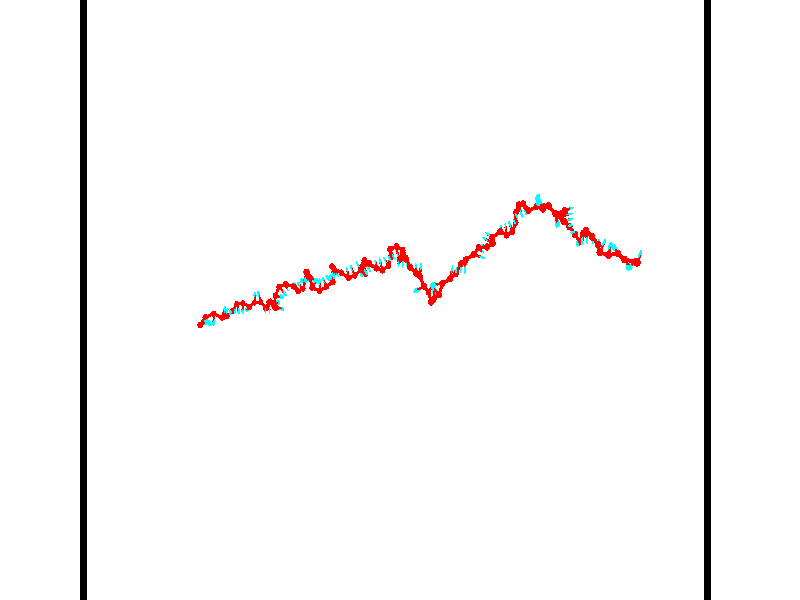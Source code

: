// switches for output
#declare DRAW_BASES = 1; // possible values are 0, 1; only relevant for DNA ribbons
#declare DRAW_BASES_TYPE = 3; // possible values are 1, 2, 3; only relevant for DNA ribbons
#declare DRAW_FOG = 0; // set to 1 to enable fog

#include "colors.inc"

#include "transforms.inc"
background { rgb <1, 1, 1>}

#default {
   normal{
       ripples 0.25
       frequency 0.20
       turbulence 0.2
       lambda 5
   }
	finish {
		phong 0.1
		phong_size 40.
	}
}

// original window dimensions: 1024x640


// camera settings

camera {
	sky <-0, 1, 0>
	up <-0, 1, 0>
	right 1.6 * <0.99995, 0, 0.00999983>
	location <54.4867, 55, 106.329>
	look_at <55, 55, 55.0001>
	direction <0.513302, 0, -51.3289>
	angle 67.0682
}


# declare cpy_camera_pos = <54.4867, 55, 106.329>;
# if (DRAW_FOG = 1)
fog {
	fog_type 2
	up vnormalize(cpy_camera_pos)
	color rgbt<1,1,1,0.3>
	distance 1e-5
	fog_alt 3e-3
	fog_offset 88
}
# end


// LIGHTS

# declare lum = 6;
global_settings {
	ambient_light rgb lum * <0.05, 0.05, 0.05>
	max_trace_level 15
}# declare cpy_direct_light_amount = 0.25;
light_source
{	1000 * <-0.98995, -1, 1.00995>,
	rgb lum * cpy_direct_light_amount
	parallel
}

light_source
{	1000 * <0.98995, 1, -1.00995>,
	rgb lum * cpy_direct_light_amount
	parallel
}

// strand 0

// nucleotide -1

// particle -1
sphere {
	<36.337467, 53.042099, 49.633873> 0.250000
	pigment { color rgbt <1,0,0,0> }
	no_shadow
}
cylinder {
	<36.692867, 53.181244, 49.753574>,  <36.906109, 53.264729, 49.825397>, 0.100000
	pigment { color rgbt <1,0,0,0> }
	no_shadow
}
cylinder {
	<36.692867, 53.181244, 49.753574>,  <36.337467, 53.042099, 49.633873>, 0.100000
	pigment { color rgbt <1,0,0,0> }
	no_shadow
}

// particle -1
sphere {
	<36.692867, 53.181244, 49.753574> 0.100000
	pigment { color rgbt <1,0,0,0> }
	no_shadow
}
sphere {
	0, 1
	scale<0.080000,0.200000,0.300000>
	matrix <0.346883, -0.082255, -0.934295,
		-0.300388, 0.933932, -0.193750,
		0.888504, 0.347859, 0.299256,
		36.959419, 53.285603, 49.843349>
	pigment { color rgbt <0,1,1,0> }
	no_shadow
}
cylinder {
	<36.690918, 53.650833, 49.236412>,  <36.337467, 53.042099, 49.633873>, 0.130000
	pigment { color rgbt <1,0,0,0> }
	no_shadow
}

// nucleotide -1

// particle -1
sphere {
	<36.690918, 53.650833, 49.236412> 0.250000
	pigment { color rgbt <1,0,0,0> }
	no_shadow
}
cylinder {
	<36.955460, 53.391361, 49.387054>,  <37.114185, 53.235680, 49.477440>, 0.100000
	pigment { color rgbt <1,0,0,0> }
	no_shadow
}
cylinder {
	<36.955460, 53.391361, 49.387054>,  <36.690918, 53.650833, 49.236412>, 0.100000
	pigment { color rgbt <1,0,0,0> }
	no_shadow
}

// particle -1
sphere {
	<36.955460, 53.391361, 49.387054> 0.100000
	pigment { color rgbt <1,0,0,0> }
	no_shadow
}
sphere {
	0, 1
	scale<0.080000,0.200000,0.300000>
	matrix <0.377570, -0.145943, -0.914408,
		0.648118, 0.746941, 0.148401,
		0.661350, -0.648676, 0.376611,
		37.153866, 53.196758, 49.500038>
	pigment { color rgbt <0,1,1,0> }
	no_shadow
}
cylinder {
	<37.442204, 53.913239, 49.073280>,  <36.690918, 53.650833, 49.236412>, 0.130000
	pigment { color rgbt <1,0,0,0> }
	no_shadow
}

// nucleotide -1

// particle -1
sphere {
	<37.442204, 53.913239, 49.073280> 0.250000
	pigment { color rgbt <1,0,0,0> }
	no_shadow
}
cylinder {
	<37.456642, 53.521069, 49.150696>,  <37.465305, 53.285767, 49.197144>, 0.100000
	pigment { color rgbt <1,0,0,0> }
	no_shadow
}
cylinder {
	<37.456642, 53.521069, 49.150696>,  <37.442204, 53.913239, 49.073280>, 0.100000
	pigment { color rgbt <1,0,0,0> }
	no_shadow
}

// particle -1
sphere {
	<37.456642, 53.521069, 49.150696> 0.100000
	pigment { color rgbt <1,0,0,0> }
	no_shadow
}
sphere {
	0, 1
	scale<0.080000,0.200000,0.300000>
	matrix <0.603465, -0.132985, -0.786222,
		0.796572, 0.145175, 0.586854,
		0.036097, -0.980428, 0.193540,
		37.467472, 53.226940, 49.208759>
	pigment { color rgbt <0,1,1,0> }
	no_shadow
}
cylinder {
	<38.135464, 53.598442, 48.787746>,  <37.442204, 53.913239, 49.073280>, 0.130000
	pigment { color rgbt <1,0,0,0> }
	no_shadow
}

// nucleotide -1

// particle -1
sphere {
	<38.135464, 53.598442, 48.787746> 0.250000
	pigment { color rgbt <1,0,0,0> }
	no_shadow
}
cylinder {
	<38.257088, 53.974598, 48.726791>,  <38.330063, 54.200291, 48.690216>, 0.100000
	pigment { color rgbt <1,0,0,0> }
	no_shadow
}
cylinder {
	<38.257088, 53.974598, 48.726791>,  <38.135464, 53.598442, 48.787746>, 0.100000
	pigment { color rgbt <1,0,0,0> }
	no_shadow
}

// particle -1
sphere {
	<38.257088, 53.974598, 48.726791> 0.100000
	pigment { color rgbt <1,0,0,0> }
	no_shadow
}
sphere {
	0, 1
	scale<0.080000,0.200000,0.300000>
	matrix <0.550698, -0.304033, -0.777364,
		-0.777354, 0.152444, -0.610313,
		0.304060, 0.940385, -0.152390,
		38.348305, 54.256714, 48.681076>
	pigment { color rgbt <0,1,1,0> }
	no_shadow
}
cylinder {
	<38.040920, 53.627392, 48.069843>,  <38.135464, 53.598442, 48.787746>, 0.130000
	pigment { color rgbt <1,0,0,0> }
	no_shadow
}

// nucleotide -1

// particle -1
sphere {
	<38.040920, 53.627392, 48.069843> 0.250000
	pigment { color rgbt <1,0,0,0> }
	no_shadow
}
cylinder {
	<38.286674, 53.924240, 48.177010>,  <38.434128, 54.102348, 48.241310>, 0.100000
	pigment { color rgbt <1,0,0,0> }
	no_shadow
}
cylinder {
	<38.286674, 53.924240, 48.177010>,  <38.040920, 53.627392, 48.069843>, 0.100000
	pigment { color rgbt <1,0,0,0> }
	no_shadow
}

// particle -1
sphere {
	<38.286674, 53.924240, 48.177010> 0.100000
	pigment { color rgbt <1,0,0,0> }
	no_shadow
}
sphere {
	0, 1
	scale<0.080000,0.200000,0.300000>
	matrix <0.697728, -0.352489, -0.623641,
		-0.368382, 0.570089, -0.734366,
		0.614387, 0.742125, 0.267916,
		38.470989, 54.146877, 48.257385>
	pigment { color rgbt <0,1,1,0> }
	no_shadow
}
cylinder {
	<38.235519, 53.681232, 47.394253>,  <38.040920, 53.627392, 48.069843>, 0.130000
	pigment { color rgbt <1,0,0,0> }
	no_shadow
}

// nucleotide -1

// particle -1
sphere {
	<38.235519, 53.681232, 47.394253> 0.250000
	pigment { color rgbt <1,0,0,0> }
	no_shadow
}
cylinder {
	<38.477833, 53.856499, 47.659893>,  <38.623222, 53.961658, 47.819279>, 0.100000
	pigment { color rgbt <1,0,0,0> }
	no_shadow
}
cylinder {
	<38.477833, 53.856499, 47.659893>,  <38.235519, 53.681232, 47.394253>, 0.100000
	pigment { color rgbt <1,0,0,0> }
	no_shadow
}

// particle -1
sphere {
	<38.477833, 53.856499, 47.659893> 0.100000
	pigment { color rgbt <1,0,0,0> }
	no_shadow
}
sphere {
	0, 1
	scale<0.080000,0.200000,0.300000>
	matrix <0.724810, 0.040323, -0.687768,
		-0.328137, 0.897988, -0.293162,
		0.605787, 0.438169, 0.664102,
		38.659569, 53.987949, 47.859123>
	pigment { color rgbt <0,1,1,0> }
	no_shadow
}
cylinder {
	<38.669147, 54.115932, 46.974617>,  <38.235519, 53.681232, 47.394253>, 0.130000
	pigment { color rgbt <1,0,0,0> }
	no_shadow
}

// nucleotide -1

// particle -1
sphere {
	<38.669147, 54.115932, 46.974617> 0.250000
	pigment { color rgbt <1,0,0,0> }
	no_shadow
}
cylinder {
	<38.883991, 54.098164, 47.311554>,  <39.012897, 54.087502, 47.513718>, 0.100000
	pigment { color rgbt <1,0,0,0> }
	no_shadow
}
cylinder {
	<38.883991, 54.098164, 47.311554>,  <38.669147, 54.115932, 46.974617>, 0.100000
	pigment { color rgbt <1,0,0,0> }
	no_shadow
}

// particle -1
sphere {
	<38.883991, 54.098164, 47.311554> 0.100000
	pigment { color rgbt <1,0,0,0> }
	no_shadow
}
sphere {
	0, 1
	scale<0.080000,0.200000,0.300000>
	matrix <0.830804, -0.144826, -0.537391,
		0.145864, 0.988460, -0.040883,
		0.537111, -0.044421, 0.842341,
		39.045124, 54.084839, 47.564255>
	pigment { color rgbt <0,1,1,0> }
	no_shadow
}
cylinder {
	<39.089268, 54.671940, 47.032425>,  <38.669147, 54.115932, 46.974617>, 0.130000
	pigment { color rgbt <1,0,0,0> }
	no_shadow
}

// nucleotide -1

// particle -1
sphere {
	<39.089268, 54.671940, 47.032425> 0.250000
	pigment { color rgbt <1,0,0,0> }
	no_shadow
}
cylinder {
	<39.240967, 54.341534, 47.199219>,  <39.331985, 54.143291, 47.299294>, 0.100000
	pigment { color rgbt <1,0,0,0> }
	no_shadow
}
cylinder {
	<39.240967, 54.341534, 47.199219>,  <39.089268, 54.671940, 47.032425>, 0.100000
	pigment { color rgbt <1,0,0,0> }
	no_shadow
}

// particle -1
sphere {
	<39.240967, 54.341534, 47.199219> 0.100000
	pigment { color rgbt <1,0,0,0> }
	no_shadow
}
sphere {
	0, 1
	scale<0.080000,0.200000,0.300000>
	matrix <0.626191, -0.102662, -0.772881,
		0.681219, 0.554221, 0.478309,
		0.379243, -0.826014, 0.416983,
		39.354740, 54.093731, 47.324314>
	pigment { color rgbt <0,1,1,0> }
	no_shadow
}
cylinder {
	<39.758766, 54.731266, 47.391842>,  <39.089268, 54.671940, 47.032425>, 0.130000
	pigment { color rgbt <1,0,0,0> }
	no_shadow
}

// nucleotide -1

// particle -1
sphere {
	<39.758766, 54.731266, 47.391842> 0.250000
	pigment { color rgbt <1,0,0,0> }
	no_shadow
}
cylinder {
	<39.699589, 54.377472, 47.214844>,  <39.664082, 54.165195, 47.108643>, 0.100000
	pigment { color rgbt <1,0,0,0> }
	no_shadow
}
cylinder {
	<39.699589, 54.377472, 47.214844>,  <39.758766, 54.731266, 47.391842>, 0.100000
	pigment { color rgbt <1,0,0,0> }
	no_shadow
}

// particle -1
sphere {
	<39.699589, 54.377472, 47.214844> 0.100000
	pigment { color rgbt <1,0,0,0> }
	no_shadow
}
sphere {
	0, 1
	scale<0.080000,0.200000,0.300000>
	matrix <0.802637, 0.154031, -0.576236,
		0.577828, -0.440417, 0.687130,
		-0.147945, -0.884482, -0.442498,
		39.655205, 54.112129, 47.082096>
	pigment { color rgbt <0,1,1,0> }
	no_shadow
}
cylinder {
	<40.450417, 54.450817, 47.430847>,  <39.758766, 54.731266, 47.391842>, 0.130000
	pigment { color rgbt <1,0,0,0> }
	no_shadow
}

// nucleotide -1

// particle -1
sphere {
	<40.450417, 54.450817, 47.430847> 0.250000
	pigment { color rgbt <1,0,0,0> }
	no_shadow
}
cylinder {
	<40.216793, 54.300667, 47.142967>,  <40.076618, 54.210575, 46.970238>, 0.100000
	pigment { color rgbt <1,0,0,0> }
	no_shadow
}
cylinder {
	<40.216793, 54.300667, 47.142967>,  <40.450417, 54.450817, 47.430847>, 0.100000
	pigment { color rgbt <1,0,0,0> }
	no_shadow
}

// particle -1
sphere {
	<40.216793, 54.300667, 47.142967> 0.100000
	pigment { color rgbt <1,0,0,0> }
	no_shadow
}
sphere {
	0, 1
	scale<0.080000,0.200000,0.300000>
	matrix <0.645109, 0.323478, -0.692240,
		0.492662, -0.868591, 0.053233,
		-0.584054, -0.375381, -0.719701,
		40.041576, 54.188053, 46.927055>
	pigment { color rgbt <0,1,1,0> }
	no_shadow
}
cylinder {
	<40.773396, 54.788021, 46.873272>,  <40.450417, 54.450817, 47.430847>, 0.130000
	pigment { color rgbt <1,0,0,0> }
	no_shadow
}

// nucleotide -1

// particle -1
sphere {
	<40.773396, 54.788021, 46.873272> 0.250000
	pigment { color rgbt <1,0,0,0> }
	no_shadow
}
cylinder {
	<40.761333, 55.137924, 46.679825>,  <40.754097, 55.347866, 46.563755>, 0.100000
	pigment { color rgbt <1,0,0,0> }
	no_shadow
}
cylinder {
	<40.761333, 55.137924, 46.679825>,  <40.773396, 54.788021, 46.873272>, 0.100000
	pigment { color rgbt <1,0,0,0> }
	no_shadow
}

// particle -1
sphere {
	<40.761333, 55.137924, 46.679825> 0.100000
	pigment { color rgbt <1,0,0,0> }
	no_shadow
}
sphere {
	0, 1
	scale<0.080000,0.200000,0.300000>
	matrix <0.862431, 0.267352, 0.429808,
		0.505275, -0.404131, -0.762479,
		-0.030151, 0.874757, -0.483622,
		40.752289, 55.400352, 46.534737>
	pigment { color rgbt <0,1,1,0> }
	no_shadow
}
cylinder {
	<41.316673, 54.839493, 46.463242>,  <40.773396, 54.788021, 46.873272>, 0.130000
	pigment { color rgbt <1,0,0,0> }
	no_shadow
}

// nucleotide -1

// particle -1
sphere {
	<41.316673, 54.839493, 46.463242> 0.250000
	pigment { color rgbt <1,0,0,0> }
	no_shadow
}
cylinder {
	<41.218506, 55.206535, 46.588318>,  <41.159607, 55.426762, 46.663364>, 0.100000
	pigment { color rgbt <1,0,0,0> }
	no_shadow
}
cylinder {
	<41.218506, 55.206535, 46.588318>,  <41.316673, 54.839493, 46.463242>, 0.100000
	pigment { color rgbt <1,0,0,0> }
	no_shadow
}

// particle -1
sphere {
	<41.218506, 55.206535, 46.588318> 0.100000
	pigment { color rgbt <1,0,0,0> }
	no_shadow
}
sphere {
	0, 1
	scale<0.080000,0.200000,0.300000>
	matrix <0.930880, 0.133021, 0.340247,
		0.270619, 0.374575, -0.886825,
		-0.245414, 0.917605, 0.312686,
		41.144882, 55.481815, 46.682125>
	pigment { color rgbt <0,1,1,0> }
	no_shadow
}
cylinder {
	<41.753330, 54.301712, 46.196171>,  <41.316673, 54.839493, 46.463242>, 0.130000
	pigment { color rgbt <1,0,0,0> }
	no_shadow
}

// nucleotide -1

// particle -1
sphere {
	<41.753330, 54.301712, 46.196171> 0.250000
	pigment { color rgbt <1,0,0,0> }
	no_shadow
}
cylinder {
	<41.805023, 54.190331, 46.576859>,  <41.836040, 54.123501, 46.805271>, 0.100000
	pigment { color rgbt <1,0,0,0> }
	no_shadow
}
cylinder {
	<41.805023, 54.190331, 46.576859>,  <41.753330, 54.301712, 46.196171>, 0.100000
	pigment { color rgbt <1,0,0,0> }
	no_shadow
}

// particle -1
sphere {
	<41.805023, 54.190331, 46.576859> 0.100000
	pigment { color rgbt <1,0,0,0> }
	no_shadow
}
sphere {
	0, 1
	scale<0.080000,0.200000,0.300000>
	matrix <0.987101, -0.055341, -0.150230,
		0.094501, 0.958854, 0.267712,
		0.129234, -0.278455, 0.951715,
		41.843792, 54.106792, 46.862373>
	pigment { color rgbt <0,1,1,0> }
	no_shadow
}
cylinder {
	<42.142021, 54.815514, 46.615738>,  <41.753330, 54.301712, 46.196171>, 0.130000
	pigment { color rgbt <1,0,0,0> }
	no_shadow
}

// nucleotide -1

// particle -1
sphere {
	<42.142021, 54.815514, 46.615738> 0.250000
	pigment { color rgbt <1,0,0,0> }
	no_shadow
}
cylinder {
	<42.201359, 54.439175, 46.737595>,  <42.236961, 54.213371, 46.810707>, 0.100000
	pigment { color rgbt <1,0,0,0> }
	no_shadow
}
cylinder {
	<42.201359, 54.439175, 46.737595>,  <42.142021, 54.815514, 46.615738>, 0.100000
	pigment { color rgbt <1,0,0,0> }
	no_shadow
}

// particle -1
sphere {
	<42.201359, 54.439175, 46.737595> 0.100000
	pigment { color rgbt <1,0,0,0> }
	no_shadow
}
sphere {
	0, 1
	scale<0.080000,0.200000,0.300000>
	matrix <0.961727, 0.065485, -0.266069,
		0.230380, 0.332449, 0.914551,
		0.148343, -0.940845, 0.304639,
		42.245861, 54.156921, 46.828987>
	pigment { color rgbt <0,1,1,0> }
	no_shadow
}
cylinder {
	<42.406605, 54.879139, 47.254025>,  <42.142021, 54.815514, 46.615738>, 0.130000
	pigment { color rgbt <1,0,0,0> }
	no_shadow
}

// nucleotide -1

// particle -1
sphere {
	<42.406605, 54.879139, 47.254025> 0.250000
	pigment { color rgbt <1,0,0,0> }
	no_shadow
}
cylinder {
	<42.552177, 54.554573, 47.071091>,  <42.639523, 54.359833, 46.961330>, 0.100000
	pigment { color rgbt <1,0,0,0> }
	no_shadow
}
cylinder {
	<42.552177, 54.554573, 47.071091>,  <42.406605, 54.879139, 47.254025>, 0.100000
	pigment { color rgbt <1,0,0,0> }
	no_shadow
}

// particle -1
sphere {
	<42.552177, 54.554573, 47.071091> 0.100000
	pigment { color rgbt <1,0,0,0> }
	no_shadow
}
sphere {
	0, 1
	scale<0.080000,0.200000,0.300000>
	matrix <0.907927, 0.418639, -0.020256,
		0.207894, -0.407855, 0.889064,
		0.363935, -0.811416, -0.457335,
		42.661358, 54.311150, 46.933891>
	pigment { color rgbt <0,1,1,0> }
	no_shadow
}
cylinder {
	<43.004700, 54.549515, 47.664986>,  <42.406605, 54.879139, 47.254025>, 0.130000
	pigment { color rgbt <1,0,0,0> }
	no_shadow
}

// nucleotide -1

// particle -1
sphere {
	<43.004700, 54.549515, 47.664986> 0.250000
	pigment { color rgbt <1,0,0,0> }
	no_shadow
}
cylinder {
	<43.051037, 54.476906, 47.274368>,  <43.078838, 54.433338, 47.039997>, 0.100000
	pigment { color rgbt <1,0,0,0> }
	no_shadow
}
cylinder {
	<43.051037, 54.476906, 47.274368>,  <43.004700, 54.549515, 47.664986>, 0.100000
	pigment { color rgbt <1,0,0,0> }
	no_shadow
}

// particle -1
sphere {
	<43.051037, 54.476906, 47.274368> 0.100000
	pigment { color rgbt <1,0,0,0> }
	no_shadow
}
sphere {
	0, 1
	scale<0.080000,0.200000,0.300000>
	matrix <0.898321, 0.438627, 0.025026,
		0.423794, -0.880144, 0.213880,
		0.115840, -0.181527, -0.976539,
		43.085789, 54.422447, 46.981407>
	pigment { color rgbt <0,1,1,0> }
	no_shadow
}
cylinder {
	<43.105450, 54.380150, 48.277519>,  <43.004700, 54.549515, 47.664986>, 0.130000
	pigment { color rgbt <1,0,0,0> }
	no_shadow
}

// nucleotide -1

// particle -1
sphere {
	<43.105450, 54.380150, 48.277519> 0.250000
	pigment { color rgbt <1,0,0,0> }
	no_shadow
}
cylinder {
	<43.381546, 54.328102, 47.992805>,  <43.547203, 54.296871, 47.821980>, 0.100000
	pigment { color rgbt <1,0,0,0> }
	no_shadow
}
cylinder {
	<43.381546, 54.328102, 47.992805>,  <43.105450, 54.380150, 48.277519>, 0.100000
	pigment { color rgbt <1,0,0,0> }
	no_shadow
}

// particle -1
sphere {
	<43.381546, 54.328102, 47.992805> 0.100000
	pigment { color rgbt <1,0,0,0> }
	no_shadow
}
sphere {
	0, 1
	scale<0.080000,0.200000,0.300000>
	matrix <-0.627416, -0.597638, -0.499177,
		-0.360432, 0.791136, -0.494158,
		0.690244, -0.130123, -0.711780,
		43.588619, 54.289066, 47.779270>
	pigment { color rgbt <0,1,1,0> }
	no_shadow
}
cylinder {
	<43.134239, 54.517239, 49.009335>,  <43.105450, 54.380150, 48.277519>, 0.130000
	pigment { color rgbt <1,0,0,0> }
	no_shadow
}

// nucleotide -1

// particle -1
sphere {
	<43.134239, 54.517239, 49.009335> 0.250000
	pigment { color rgbt <1,0,0,0> }
	no_shadow
}
cylinder {
	<43.260674, 54.685539, 48.669205>,  <43.336536, 54.786518, 48.465126>, 0.100000
	pigment { color rgbt <1,0,0,0> }
	no_shadow
}
cylinder {
	<43.260674, 54.685539, 48.669205>,  <43.134239, 54.517239, 49.009335>, 0.100000
	pigment { color rgbt <1,0,0,0> }
	no_shadow
}

// particle -1
sphere {
	<43.260674, 54.685539, 48.669205> 0.100000
	pigment { color rgbt <1,0,0,0> }
	no_shadow
}
sphere {
	0, 1
	scale<0.080000,0.200000,0.300000>
	matrix <-0.714669, -0.483874, -0.505087,
		-0.623967, 0.767356, 0.147750,
		0.316090, 0.420750, -0.850327,
		43.355499, 54.811764, 48.414108>
	pigment { color rgbt <0,1,1,0> }
	no_shadow
}
cylinder {
	<43.254753, 55.330299, 49.064686>,  <43.134239, 54.517239, 49.009335>, 0.130000
	pigment { color rgbt <1,0,0,0> }
	no_shadow
}

// nucleotide -1

// particle -1
sphere {
	<43.254753, 55.330299, 49.064686> 0.250000
	pigment { color rgbt <1,0,0,0> }
	no_shadow
}
cylinder {
	<43.605362, 55.286724, 49.252235>,  <43.815727, 55.260578, 49.364765>, 0.100000
	pigment { color rgbt <1,0,0,0> }
	no_shadow
}
cylinder {
	<43.605362, 55.286724, 49.252235>,  <43.254753, 55.330299, 49.064686>, 0.100000
	pigment { color rgbt <1,0,0,0> }
	no_shadow
}

// particle -1
sphere {
	<43.605362, 55.286724, 49.252235> 0.100000
	pigment { color rgbt <1,0,0,0> }
	no_shadow
}
sphere {
	0, 1
	scale<0.080000,0.200000,0.300000>
	matrix <0.461425, 0.467568, -0.753968,
		-0.137094, 0.877219, 0.460100,
		0.876523, -0.108937, 0.468872,
		43.868320, 55.254044, 49.392899>
	pigment { color rgbt <0,1,1,0> }
	no_shadow
}
cylinder {
	<43.576309, 56.042511, 48.886234>,  <43.254753, 55.330299, 49.064686>, 0.130000
	pigment { color rgbt <1,0,0,0> }
	no_shadow
}

// nucleotide -1

// particle -1
sphere {
	<43.576309, 56.042511, 48.886234> 0.250000
	pigment { color rgbt <1,0,0,0> }
	no_shadow
}
cylinder {
	<43.861805, 55.764729, 48.922714>,  <44.033100, 55.598061, 48.944603>, 0.100000
	pigment { color rgbt <1,0,0,0> }
	no_shadow
}
cylinder {
	<43.861805, 55.764729, 48.922714>,  <43.576309, 56.042511, 48.886234>, 0.100000
	pigment { color rgbt <1,0,0,0> }
	no_shadow
}

// particle -1
sphere {
	<43.861805, 55.764729, 48.922714> 0.100000
	pigment { color rgbt <1,0,0,0> }
	no_shadow
}
sphere {
	0, 1
	scale<0.080000,0.200000,0.300000>
	matrix <0.514287, 0.431206, -0.741331,
		0.475491, 0.576019, 0.664914,
		0.713735, -0.694452, 0.091205,
		44.075924, 55.556393, 48.950077>
	pigment { color rgbt <0,1,1,0> }
	no_shadow
}
cylinder {
	<44.261108, 56.231892, 49.367645>,  <43.576309, 56.042511, 48.886234>, 0.130000
	pigment { color rgbt <1,0,0,0> }
	no_shadow
}

// nucleotide -1

// particle -1
sphere {
	<44.261108, 56.231892, 49.367645> 0.250000
	pigment { color rgbt <1,0,0,0> }
	no_shadow
}
cylinder {
	<44.284843, 56.052357, 49.010986>,  <44.299084, 55.944637, 48.796993>, 0.100000
	pigment { color rgbt <1,0,0,0> }
	no_shadow
}
cylinder {
	<44.284843, 56.052357, 49.010986>,  <44.261108, 56.231892, 49.367645>, 0.100000
	pigment { color rgbt <1,0,0,0> }
	no_shadow
}

// particle -1
sphere {
	<44.284843, 56.052357, 49.010986> 0.100000
	pigment { color rgbt <1,0,0,0> }
	no_shadow
}
sphere {
	0, 1
	scale<0.080000,0.200000,0.300000>
	matrix <0.761844, 0.597536, -0.250090,
		0.645038, -0.664453, 0.377397,
		0.059335, -0.448835, -0.891643,
		44.302643, 55.917706, 48.743492>
	pigment { color rgbt <0,1,1,0> }
	no_shadow
}
cylinder {
	<44.993172, 56.065018, 49.241550>,  <44.261108, 56.231892, 49.367645>, 0.130000
	pigment { color rgbt <1,0,0,0> }
	no_shadow
}

// nucleotide -1

// particle -1
sphere {
	<44.993172, 56.065018, 49.241550> 0.250000
	pigment { color rgbt <1,0,0,0> }
	no_shadow
}
cylinder {
	<44.804005, 56.107327, 48.891655>,  <44.690502, 56.132710, 48.681717>, 0.100000
	pigment { color rgbt <1,0,0,0> }
	no_shadow
}
cylinder {
	<44.804005, 56.107327, 48.891655>,  <44.993172, 56.065018, 49.241550>, 0.100000
	pigment { color rgbt <1,0,0,0> }
	no_shadow
}

// particle -1
sphere {
	<44.804005, 56.107327, 48.891655> 0.100000
	pigment { color rgbt <1,0,0,0> }
	no_shadow
}
sphere {
	0, 1
	scale<0.080000,0.200000,0.300000>
	matrix <0.772342, 0.527573, -0.353772,
		0.424069, -0.842899, -0.331189,
		-0.472920, 0.105767, -0.874734,
		44.662128, 56.139057, 48.629234>
	pigment { color rgbt <0,1,1,0> }
	no_shadow
}
cylinder {
	<45.364933, 55.684994, 48.816231>,  <44.993172, 56.065018, 49.241550>, 0.130000
	pigment { color rgbt <1,0,0,0> }
	no_shadow
}

// nucleotide -1

// particle -1
sphere {
	<45.364933, 55.684994, 48.816231> 0.250000
	pigment { color rgbt <1,0,0,0> }
	no_shadow
}
cylinder {
	<45.181458, 55.998158, 48.648109>,  <45.071373, 56.186054, 48.547237>, 0.100000
	pigment { color rgbt <1,0,0,0> }
	no_shadow
}
cylinder {
	<45.181458, 55.998158, 48.648109>,  <45.364933, 55.684994, 48.816231>, 0.100000
	pigment { color rgbt <1,0,0,0> }
	no_shadow
}

// particle -1
sphere {
	<45.181458, 55.998158, 48.648109> 0.100000
	pigment { color rgbt <1,0,0,0> }
	no_shadow
}
sphere {
	0, 1
	scale<0.080000,0.200000,0.300000>
	matrix <0.868619, 0.494782, -0.026314,
		0.187356, -0.377152, -0.907003,
		-0.458693, 0.782909, -0.420302,
		45.043850, 56.233028, 48.522018>
	pigment { color rgbt <0,1,1,0> }
	no_shadow
}
cylinder {
	<45.713524, 55.910591, 48.056656>,  <45.364933, 55.684994, 48.816231>, 0.130000
	pigment { color rgbt <1,0,0,0> }
	no_shadow
}

// nucleotide -1

// particle -1
sphere {
	<45.713524, 55.910591, 48.056656> 0.250000
	pigment { color rgbt <1,0,0,0> }
	no_shadow
}
cylinder {
	<45.532394, 56.100666, 48.358421>,  <45.423717, 56.214710, 48.539482>, 0.100000
	pigment { color rgbt <1,0,0,0> }
	no_shadow
}
cylinder {
	<45.532394, 56.100666, 48.358421>,  <45.713524, 55.910591, 48.056656>, 0.100000
	pigment { color rgbt <1,0,0,0> }
	no_shadow
}

// particle -1
sphere {
	<45.532394, 56.100666, 48.358421> 0.100000
	pigment { color rgbt <1,0,0,0> }
	no_shadow
}
sphere {
	0, 1
	scale<0.080000,0.200000,0.300000>
	matrix <0.883851, 0.350545, 0.309717,
		-0.117284, 0.807042, -0.578730,
		-0.452826, 0.475186, 0.754418,
		45.396545, 56.243221, 48.584747>
	pigment { color rgbt <0,1,1,0> }
	no_shadow
}
cylinder {
	<46.049110, 56.712818, 48.214108>,  <45.713524, 55.910591, 48.056656>, 0.130000
	pigment { color rgbt <1,0,0,0> }
	no_shadow
}

// nucleotide -1

// particle -1
sphere {
	<46.049110, 56.712818, 48.214108> 0.250000
	pigment { color rgbt <1,0,0,0> }
	no_shadow
}
cylinder {
	<45.870129, 56.605659, 48.555405>,  <45.762741, 56.541367, 48.760181>, 0.100000
	pigment { color rgbt <1,0,0,0> }
	no_shadow
}
cylinder {
	<45.870129, 56.605659, 48.555405>,  <46.049110, 56.712818, 48.214108>, 0.100000
	pigment { color rgbt <1,0,0,0> }
	no_shadow
}

// particle -1
sphere {
	<45.870129, 56.605659, 48.555405> 0.100000
	pigment { color rgbt <1,0,0,0> }
	no_shadow
}
sphere {
	0, 1
	scale<0.080000,0.200000,0.300000>
	matrix <0.865976, 0.108446, 0.488185,
		-0.223312, 0.957326, 0.183464,
		-0.447456, -0.267893, 0.853239,
		45.735893, 56.525291, 48.811375>
	pigment { color rgbt <0,1,1,0> }
	no_shadow
}
cylinder {
	<46.111965, 57.219910, 48.742466>,  <46.049110, 56.712818, 48.214108>, 0.130000
	pigment { color rgbt <1,0,0,0> }
	no_shadow
}

// nucleotide -1

// particle -1
sphere {
	<46.111965, 57.219910, 48.742466> 0.250000
	pigment { color rgbt <1,0,0,0> }
	no_shadow
}
cylinder {
	<46.115440, 56.858166, 48.913143>,  <46.117523, 56.641121, 49.015549>, 0.100000
	pigment { color rgbt <1,0,0,0> }
	no_shadow
}
cylinder {
	<46.115440, 56.858166, 48.913143>,  <46.111965, 57.219910, 48.742466>, 0.100000
	pigment { color rgbt <1,0,0,0> }
	no_shadow
}

// particle -1
sphere {
	<46.115440, 56.858166, 48.913143> 0.100000
	pigment { color rgbt <1,0,0,0> }
	no_shadow
}
sphere {
	0, 1
	scale<0.080000,0.200000,0.300000>
	matrix <0.886263, 0.204577, 0.415555,
		-0.463101, 0.374553, 0.803273,
		0.008684, -0.904355, 0.426692,
		46.118046, 56.586861, 49.041149>
	pigment { color rgbt <0,1,1,0> }
	no_shadow
}
cylinder {
	<46.324116, 57.179710, 49.520008>,  <46.111965, 57.219910, 48.742466>, 0.130000
	pigment { color rgbt <1,0,0,0> }
	no_shadow
}

// nucleotide -1

// particle -1
sphere {
	<46.324116, 57.179710, 49.520008> 0.250000
	pigment { color rgbt <1,0,0,0> }
	no_shadow
}
cylinder {
	<46.446453, 56.843163, 49.341770>,  <46.519855, 56.641235, 49.234825>, 0.100000
	pigment { color rgbt <1,0,0,0> }
	no_shadow
}
cylinder {
	<46.446453, 56.843163, 49.341770>,  <46.324116, 57.179710, 49.520008>, 0.100000
	pigment { color rgbt <1,0,0,0> }
	no_shadow
}

// particle -1
sphere {
	<46.446453, 56.843163, 49.341770> 0.100000
	pigment { color rgbt <1,0,0,0> }
	no_shadow
}
sphere {
	0, 1
	scale<0.080000,0.200000,0.300000>
	matrix <0.877006, 0.066803, 0.475813,
		-0.370566, -0.536318, 0.758316,
		0.305845, -0.841368, -0.445599,
		46.538208, 56.590752, 49.208092>
	pigment { color rgbt <0,1,1,0> }
	no_shadow
}
cylinder {
	<46.672314, 56.756367, 50.004875>,  <46.324116, 57.179710, 49.520008>, 0.130000
	pigment { color rgbt <1,0,0,0> }
	no_shadow
}

// nucleotide -1

// particle -1
sphere {
	<46.672314, 56.756367, 50.004875> 0.250000
	pigment { color rgbt <1,0,0,0> }
	no_shadow
}
cylinder {
	<46.801064, 56.665092, 49.637325>,  <46.878315, 56.610329, 49.416798>, 0.100000
	pigment { color rgbt <1,0,0,0> }
	no_shadow
}
cylinder {
	<46.801064, 56.665092, 49.637325>,  <46.672314, 56.756367, 50.004875>, 0.100000
	pigment { color rgbt <1,0,0,0> }
	no_shadow
}

// particle -1
sphere {
	<46.801064, 56.665092, 49.637325> 0.100000
	pigment { color rgbt <1,0,0,0> }
	no_shadow
}
sphere {
	0, 1
	scale<0.080000,0.200000,0.300000>
	matrix <0.946782, 0.077041, 0.312520,
		-0.000524, -0.970564, 0.240843,
		0.321876, -0.228190, -0.918872,
		46.897625, 56.596634, 49.361664>
	pigment { color rgbt <0,1,1,0> }
	no_shadow
}
cylinder {
	<46.856842, 55.956684, 50.022968>,  <46.672314, 56.756367, 50.004875>, 0.130000
	pigment { color rgbt <1,0,0,0> }
	no_shadow
}

// nucleotide -1

// particle -1
sphere {
	<46.856842, 55.956684, 50.022968> 0.250000
	pigment { color rgbt <1,0,0,0> }
	no_shadow
}
cylinder {
	<47.031113, 56.247414, 49.810585>,  <47.135677, 56.421852, 49.683155>, 0.100000
	pigment { color rgbt <1,0,0,0> }
	no_shadow
}
cylinder {
	<47.031113, 56.247414, 49.810585>,  <46.856842, 55.956684, 50.022968>, 0.100000
	pigment { color rgbt <1,0,0,0> }
	no_shadow
}

// particle -1
sphere {
	<47.031113, 56.247414, 49.810585> 0.100000
	pigment { color rgbt <1,0,0,0> }
	no_shadow
}
sphere {
	0, 1
	scale<0.080000,0.200000,0.300000>
	matrix <0.825047, -0.086653, 0.558381,
		0.359833, -0.681339, -0.637415,
		0.435680, 0.726821, -0.530956,
		47.161816, 56.465462, 49.651299>
	pigment { color rgbt <0,1,1,0> }
	no_shadow
}
cylinder {
	<47.554024, 55.698772, 49.857975>,  <46.856842, 55.956684, 50.022968>, 0.130000
	pigment { color rgbt <1,0,0,0> }
	no_shadow
}

// nucleotide -1

// particle -1
sphere {
	<47.554024, 55.698772, 49.857975> 0.250000
	pigment { color rgbt <1,0,0,0> }
	no_shadow
}
cylinder {
	<47.557922, 56.098122, 49.835499>,  <47.560261, 56.337730, 49.822014>, 0.100000
	pigment { color rgbt <1,0,0,0> }
	no_shadow
}
cylinder {
	<47.557922, 56.098122, 49.835499>,  <47.554024, 55.698772, 49.857975>, 0.100000
	pigment { color rgbt <1,0,0,0> }
	no_shadow
}

// particle -1
sphere {
	<47.557922, 56.098122, 49.835499> 0.100000
	pigment { color rgbt <1,0,0,0> }
	no_shadow
}
sphere {
	0, 1
	scale<0.080000,0.200000,0.300000>
	matrix <0.808304, 0.025216, 0.588225,
		0.588685, -0.051157, -0.806742,
		0.009749, 0.998372, -0.056195,
		47.560848, 56.397633, 49.818642>
	pigment { color rgbt <0,1,1,0> }
	no_shadow
}
cylinder {
	<48.135483, 56.053787, 49.517056>,  <47.554024, 55.698772, 49.857975>, 0.130000
	pigment { color rgbt <1,0,0,0> }
	no_shadow
}

// nucleotide -1

// particle -1
sphere {
	<48.135483, 56.053787, 49.517056> 0.250000
	pigment { color rgbt <1,0,0,0> }
	no_shadow
}
cylinder {
	<48.009434, 56.346909, 49.758286>,  <47.933804, 56.522781, 49.903023>, 0.100000
	pigment { color rgbt <1,0,0,0> }
	no_shadow
}
cylinder {
	<48.009434, 56.346909, 49.758286>,  <48.135483, 56.053787, 49.517056>, 0.100000
	pigment { color rgbt <1,0,0,0> }
	no_shadow
}

// particle -1
sphere {
	<48.009434, 56.346909, 49.758286> 0.100000
	pigment { color rgbt <1,0,0,0> }
	no_shadow
}
sphere {
	0, 1
	scale<0.080000,0.200000,0.300000>
	matrix <0.938057, 0.144048, 0.315119,
		0.144048, 0.665020, -0.732802,
		-0.315119, 0.732802, 0.603076,
		47.914898, 56.566750, 49.939209>
	pigment { color rgbt <0,1,1,0> }
	no_shadow
}
cylinder {
	<48.764965, 56.419571, 49.612968>,  <48.135483, 56.053787, 49.517056>, 0.130000
	pigment { color rgbt <1,0,0,0> }
	no_shadow
}

// nucleotide -1

// particle -1
sphere {
	<48.764965, 56.419571, 49.612968> 0.250000
	pigment { color rgbt <1,0,0,0> }
	no_shadow
}
cylinder {
	<48.510323, 56.588997, 49.870750>,  <48.357536, 56.690651, 50.025421>, 0.100000
	pigment { color rgbt <1,0,0,0> }
	no_shadow
}
cylinder {
	<48.510323, 56.588997, 49.870750>,  <48.764965, 56.419571, 49.612968>, 0.100000
	pigment { color rgbt <1,0,0,0> }
	no_shadow
}

// particle -1
sphere {
	<48.510323, 56.588997, 49.870750> 0.100000
	pigment { color rgbt <1,0,0,0> }
	no_shadow
}
sphere {
	0, 1
	scale<0.080000,0.200000,0.300000>
	matrix <0.769543, 0.294354, 0.566709,
		0.050340, 0.856708, -0.513339,
		-0.636607, 0.423565, 0.644456,
		48.319340, 56.716064, 50.064087>
	pigment { color rgbt <0,1,1,0> }
	no_shadow
}
cylinder {
	<48.879677, 57.195522, 49.754501>,  <48.764965, 56.419571, 49.612968>, 0.130000
	pigment { color rgbt <1,0,0,0> }
	no_shadow
}

// nucleotide -1

// particle -1
sphere {
	<48.879677, 57.195522, 49.754501> 0.250000
	pigment { color rgbt <1,0,0,0> }
	no_shadow
}
cylinder {
	<48.734966, 56.956196, 50.040474>,  <48.648140, 56.812599, 50.212059>, 0.100000
	pigment { color rgbt <1,0,0,0> }
	no_shadow
}
cylinder {
	<48.734966, 56.956196, 50.040474>,  <48.879677, 57.195522, 49.754501>, 0.100000
	pigment { color rgbt <1,0,0,0> }
	no_shadow
}

// particle -1
sphere {
	<48.734966, 56.956196, 50.040474> 0.100000
	pigment { color rgbt <1,0,0,0> }
	no_shadow
}
sphere {
	0, 1
	scale<0.080000,0.200000,0.300000>
	matrix <0.854937, 0.092879, 0.510349,
		-0.371753, 0.795857, 0.477923,
		-0.361776, -0.598318, 0.714936,
		48.626434, 56.776699, 50.254955>
	pigment { color rgbt <0,1,1,0> }
	no_shadow
}
cylinder {
	<48.742897, 57.572151, 50.396320>,  <48.879677, 57.195522, 49.754501>, 0.130000
	pigment { color rgbt <1,0,0,0> }
	no_shadow
}

// nucleotide -1

// particle -1
sphere {
	<48.742897, 57.572151, 50.396320> 0.250000
	pigment { color rgbt <1,0,0,0> }
	no_shadow
}
cylinder {
	<48.838089, 57.184875, 50.427223>,  <48.895203, 56.952511, 50.445766>, 0.100000
	pigment { color rgbt <1,0,0,0> }
	no_shadow
}
cylinder {
	<48.838089, 57.184875, 50.427223>,  <48.742897, 57.572151, 50.396320>, 0.100000
	pigment { color rgbt <1,0,0,0> }
	no_shadow
}

// particle -1
sphere {
	<48.838089, 57.184875, 50.427223> 0.100000
	pigment { color rgbt <1,0,0,0> }
	no_shadow
}
sphere {
	0, 1
	scale<0.080000,0.200000,0.300000>
	matrix <0.799070, 0.240383, 0.551093,
		-0.552135, -0.069415, 0.830860,
		0.237979, -0.968193, 0.077256,
		48.909481, 56.894417, 50.450401>
	pigment { color rgbt <0,1,1,0> }
	no_shadow
}
cylinder {
	<48.992897, 57.384892, 51.175541>,  <48.742897, 57.572151, 50.396320>, 0.130000
	pigment { color rgbt <1,0,0,0> }
	no_shadow
}

// nucleotide -1

// particle -1
sphere {
	<48.992897, 57.384892, 51.175541> 0.250000
	pigment { color rgbt <1,0,0,0> }
	no_shadow
}
cylinder {
	<49.152622, 57.155228, 50.889633>,  <49.248459, 57.017429, 50.718090>, 0.100000
	pigment { color rgbt <1,0,0,0> }
	no_shadow
}
cylinder {
	<49.152622, 57.155228, 50.889633>,  <48.992897, 57.384892, 51.175541>, 0.100000
	pigment { color rgbt <1,0,0,0> }
	no_shadow
}

// particle -1
sphere {
	<49.152622, 57.155228, 50.889633> 0.100000
	pigment { color rgbt <1,0,0,0> }
	no_shadow
}
sphere {
	0, 1
	scale<0.080000,0.200000,0.300000>
	matrix <0.895973, 0.409671, 0.171469,
		0.194368, -0.708881, 0.678018,
		0.399316, -0.574158, -0.714766,
		49.272415, 56.982979, 50.675205>
	pigment { color rgbt <0,1,1,0> }
	no_shadow
}
cylinder {
	<49.709618, 57.068947, 51.406612>,  <48.992897, 57.384892, 51.175541>, 0.130000
	pigment { color rgbt <1,0,0,0> }
	no_shadow
}

// nucleotide -1

// particle -1
sphere {
	<49.709618, 57.068947, 51.406612> 0.250000
	pigment { color rgbt <1,0,0,0> }
	no_shadow
}
cylinder {
	<49.701828, 57.147583, 51.014496>,  <49.697155, 57.194767, 50.779224>, 0.100000
	pigment { color rgbt <1,0,0,0> }
	no_shadow
}
cylinder {
	<49.701828, 57.147583, 51.014496>,  <49.709618, 57.068947, 51.406612>, 0.100000
	pigment { color rgbt <1,0,0,0> }
	no_shadow
}

// particle -1
sphere {
	<49.701828, 57.147583, 51.014496> 0.100000
	pigment { color rgbt <1,0,0,0> }
	no_shadow
}
sphere {
	0, 1
	scale<0.080000,0.200000,0.300000>
	matrix <0.887823, 0.454283, 0.073467,
		0.459773, -0.868895, -0.183386,
		-0.019474, 0.196592, -0.980292,
		49.695984, 57.206562, 50.720409>
	pigment { color rgbt <0,1,1,0> }
	no_shadow
}
cylinder {
	<50.348972, 56.682175, 51.127575>,  <49.709618, 57.068947, 51.406612>, 0.130000
	pigment { color rgbt <1,0,0,0> }
	no_shadow
}

// nucleotide -1

// particle -1
sphere {
	<50.348972, 56.682175, 51.127575> 0.250000
	pigment { color rgbt <1,0,0,0> }
	no_shadow
}
cylinder {
	<50.264446, 57.019379, 50.929710>,  <50.213730, 57.221699, 50.810993>, 0.100000
	pigment { color rgbt <1,0,0,0> }
	no_shadow
}
cylinder {
	<50.264446, 57.019379, 50.929710>,  <50.348972, 56.682175, 51.127575>, 0.100000
	pigment { color rgbt <1,0,0,0> }
	no_shadow
}

// particle -1
sphere {
	<50.264446, 57.019379, 50.929710> 0.100000
	pigment { color rgbt <1,0,0,0> }
	no_shadow
}
sphere {
	0, 1
	scale<0.080000,0.200000,0.300000>
	matrix <0.911634, 0.352517, 0.211318,
		0.352517, -0.406291, -0.843006,
		-0.211318, 0.843006, -0.494657,
		50.201050, 57.272282, 50.781315>
	pigment { color rgbt <0,1,1,0> }
	no_shadow
}
cylinder {
	<50.880093, 56.886646, 50.612614>,  <50.348972, 56.682175, 51.127575>, 0.130000
	pigment { color rgbt <1,0,0,0> }
	no_shadow
}

// nucleotide -1

// particle -1
sphere {
	<50.880093, 56.886646, 50.612614> 0.250000
	pigment { color rgbt <1,0,0,0> }
	no_shadow
}
cylinder {
	<50.707691, 57.207729, 50.777489>,  <50.604248, 57.400379, 50.876415>, 0.100000
	pigment { color rgbt <1,0,0,0> }
	no_shadow
}
cylinder {
	<50.707691, 57.207729, 50.777489>,  <50.880093, 56.886646, 50.612614>, 0.100000
	pigment { color rgbt <1,0,0,0> }
	no_shadow
}

// particle -1
sphere {
	<50.707691, 57.207729, 50.777489> 0.100000
	pigment { color rgbt <1,0,0,0> }
	no_shadow
}
sphere {
	0, 1
	scale<0.080000,0.200000,0.300000>
	matrix <0.875786, 0.262109, 0.405336,
		0.217326, 0.535691, -0.815968,
		-0.431008, 0.802704, 0.412187,
		50.578388, 57.448540, 50.901146>
	pigment { color rgbt <0,1,1,0> }
	no_shadow
}
cylinder {
	<51.440300, 57.333797, 50.599789>,  <50.880093, 56.886646, 50.612614>, 0.130000
	pigment { color rgbt <1,0,0,0> }
	no_shadow
}

// nucleotide -1

// particle -1
sphere {
	<51.440300, 57.333797, 50.599789> 0.250000
	pigment { color rgbt <1,0,0,0> }
	no_shadow
}
cylinder {
	<51.289555, 57.553764, 50.897934>,  <51.199108, 57.685745, 51.076820>, 0.100000
	pigment { color rgbt <1,0,0,0> }
	no_shadow
}
cylinder {
	<51.289555, 57.553764, 50.897934>,  <51.440300, 57.333797, 50.599789>, 0.100000
	pigment { color rgbt <1,0,0,0> }
	no_shadow
}

// particle -1
sphere {
	<51.289555, 57.553764, 50.897934> 0.100000
	pigment { color rgbt <1,0,0,0> }
	no_shadow
}
sphere {
	0, 1
	scale<0.080000,0.200000,0.300000>
	matrix <0.827693, 0.561163, 0.004469,
		-0.415810, 0.618613, -0.666648,
		-0.376863, 0.549922, 0.745359,
		51.176495, 57.718742, 51.121540>
	pigment { color rgbt <0,1,1,0> }
	no_shadow
}
cylinder {
	<51.687595, 57.027283, 51.262207>,  <51.440300, 57.333797, 50.599789>, 0.130000
	pigment { color rgbt <1,0,0,0> }
	no_shadow
}

// nucleotide -1

// particle -1
sphere {
	<51.687595, 57.027283, 51.262207> 0.250000
	pigment { color rgbt <1,0,0,0> }
	no_shadow
}
cylinder {
	<51.818634, 57.370392, 51.103760>,  <51.897259, 57.576256, 51.008690>, 0.100000
	pigment { color rgbt <1,0,0,0> }
	no_shadow
}
cylinder {
	<51.818634, 57.370392, 51.103760>,  <51.687595, 57.027283, 51.262207>, 0.100000
	pigment { color rgbt <1,0,0,0> }
	no_shadow
}

// particle -1
sphere {
	<51.818634, 57.370392, 51.103760> 0.100000
	pigment { color rgbt <1,0,0,0> }
	no_shadow
}
sphere {
	0, 1
	scale<0.080000,0.200000,0.300000>
	matrix <0.933048, -0.359680, -0.007217,
		-0.148668, -0.367236, -0.918169,
		0.327597, 0.857769, -0.396122,
		51.916912, 57.627724, 50.984924>
	pigment { color rgbt <0,1,1,0> }
	no_shadow
}
cylinder {
	<51.932629, 56.950565, 51.989166>,  <51.687595, 57.027283, 51.262207>, 0.130000
	pigment { color rgbt <1,0,0,0> }
	no_shadow
}

// nucleotide -1

// particle -1
sphere {
	<51.932629, 56.950565, 51.989166> 0.250000
	pigment { color rgbt <1,0,0,0> }
	no_shadow
}
cylinder {
	<51.758698, 56.900276, 52.345844>,  <51.654339, 56.870102, 52.559849>, 0.100000
	pigment { color rgbt <1,0,0,0> }
	no_shadow
}
cylinder {
	<51.758698, 56.900276, 52.345844>,  <51.932629, 56.950565, 51.989166>, 0.100000
	pigment { color rgbt <1,0,0,0> }
	no_shadow
}

// particle -1
sphere {
	<51.758698, 56.900276, 52.345844> 0.100000
	pigment { color rgbt <1,0,0,0> }
	no_shadow
}
sphere {
	0, 1
	scale<0.080000,0.200000,0.300000>
	matrix <0.710336, 0.560725, 0.425452,
		-0.553485, 0.818401, -0.154513,
		-0.434830, -0.125725, 0.891693,
		51.628250, 56.862560, 52.613354>
	pigment { color rgbt <0,1,1,0> }
	no_shadow
}
cylinder {
	<51.741562, 57.601555, 52.361214>,  <51.932629, 56.950565, 51.989166>, 0.130000
	pigment { color rgbt <1,0,0,0> }
	no_shadow
}

// nucleotide -1

// particle -1
sphere {
	<51.741562, 57.601555, 52.361214> 0.250000
	pigment { color rgbt <1,0,0,0> }
	no_shadow
}
cylinder {
	<51.884041, 57.304344, 52.587852>,  <51.969528, 57.126019, 52.723835>, 0.100000
	pigment { color rgbt <1,0,0,0> }
	no_shadow
}
cylinder {
	<51.884041, 57.304344, 52.587852>,  <51.741562, 57.601555, 52.361214>, 0.100000
	pigment { color rgbt <1,0,0,0> }
	no_shadow
}

// particle -1
sphere {
	<51.884041, 57.304344, 52.587852> 0.100000
	pigment { color rgbt <1,0,0,0> }
	no_shadow
}
sphere {
	0, 1
	scale<0.080000,0.200000,0.300000>
	matrix <0.676362, 0.623397, 0.392315,
		-0.644717, 0.243483, 0.724608,
		0.356196, -0.743029, 0.566597,
		51.990898, 57.081436, 52.757832>
	pigment { color rgbt <0,1,1,0> }
	no_shadow
}
cylinder {
	<51.870880, 57.918671, 53.035915>,  <51.741562, 57.601555, 52.361214>, 0.130000
	pigment { color rgbt <1,0,0,0> }
	no_shadow
}

// nucleotide -1

// particle -1
sphere {
	<51.870880, 57.918671, 53.035915> 0.250000
	pigment { color rgbt <1,0,0,0> }
	no_shadow
}
cylinder {
	<52.083988, 57.586678, 52.969841>,  <52.211853, 57.387482, 52.930195>, 0.100000
	pigment { color rgbt <1,0,0,0> }
	no_shadow
}
cylinder {
	<52.083988, 57.586678, 52.969841>,  <51.870880, 57.918671, 53.035915>, 0.100000
	pigment { color rgbt <1,0,0,0> }
	no_shadow
}

// particle -1
sphere {
	<52.083988, 57.586678, 52.969841> 0.100000
	pigment { color rgbt <1,0,0,0> }
	no_shadow
}
sphere {
	0, 1
	scale<0.080000,0.200000,0.300000>
	matrix <0.825068, 0.466033, 0.319493,
		-0.188189, -0.306509, 0.933079,
		0.532773, -0.829979, -0.165189,
		52.243820, 57.337685, 52.920284>
	pigment { color rgbt <0,1,1,0> }
	no_shadow
}
cylinder {
	<52.319973, 57.659988, 53.644745>,  <51.870880, 57.918671, 53.035915>, 0.130000
	pigment { color rgbt <1,0,0,0> }
	no_shadow
}

// nucleotide -1

// particle -1
sphere {
	<52.319973, 57.659988, 53.644745> 0.250000
	pigment { color rgbt <1,0,0,0> }
	no_shadow
}
cylinder {
	<52.495529, 57.513584, 53.316498>,  <52.600864, 57.425743, 53.119549>, 0.100000
	pigment { color rgbt <1,0,0,0> }
	no_shadow
}
cylinder {
	<52.495529, 57.513584, 53.316498>,  <52.319973, 57.659988, 53.644745>, 0.100000
	pigment { color rgbt <1,0,0,0> }
	no_shadow
}

// particle -1
sphere {
	<52.495529, 57.513584, 53.316498> 0.100000
	pigment { color rgbt <1,0,0,0> }
	no_shadow
}
sphere {
	0, 1
	scale<0.080000,0.200000,0.300000>
	matrix <0.839083, 0.493645, 0.228593,
		0.321426, -0.788892, 0.523770,
		0.438892, -0.366011, -0.820616,
		52.627197, 57.403782, 53.070312>
	pigment { color rgbt <0,1,1,0> }
	no_shadow
}
cylinder {
	<52.964741, 57.319530, 53.676693>,  <52.319973, 57.659988, 53.644745>, 0.130000
	pigment { color rgbt <1,0,0,0> }
	no_shadow
}

// nucleotide -1

// particle -1
sphere {
	<52.964741, 57.319530, 53.676693> 0.250000
	pigment { color rgbt <1,0,0,0> }
	no_shadow
}
cylinder {
	<52.928684, 57.542000, 53.346230>,  <52.907051, 57.675484, 53.147949>, 0.100000
	pigment { color rgbt <1,0,0,0> }
	no_shadow
}
cylinder {
	<52.928684, 57.542000, 53.346230>,  <52.964741, 57.319530, 53.676693>, 0.100000
	pigment { color rgbt <1,0,0,0> }
	no_shadow
}

// particle -1
sphere {
	<52.928684, 57.542000, 53.346230> 0.100000
	pigment { color rgbt <1,0,0,0> }
	no_shadow
}
sphere {
	0, 1
	scale<0.080000,0.200000,0.300000>
	matrix <0.831041, 0.499163, 0.245369,
		0.548858, -0.664457, -0.507200,
		-0.090138, 0.556177, -0.826161,
		52.901642, 57.708855, 53.098381>
	pigment { color rgbt <0,1,1,0> }
	no_shadow
}
cylinder {
	<53.473316, 57.182690, 53.178101>,  <52.964741, 57.319530, 53.676693>, 0.130000
	pigment { color rgbt <1,0,0,0> }
	no_shadow
}

// nucleotide -1

// particle -1
sphere {
	<53.473316, 57.182690, 53.178101> 0.250000
	pigment { color rgbt <1,0,0,0> }
	no_shadow
}
cylinder {
	<53.353588, 57.564297, 53.184620>,  <53.281750, 57.793259, 53.188534>, 0.100000
	pigment { color rgbt <1,0,0,0> }
	no_shadow
}
cylinder {
	<53.353588, 57.564297, 53.184620>,  <53.473316, 57.182690, 53.178101>, 0.100000
	pigment { color rgbt <1,0,0,0> }
	no_shadow
}

// particle -1
sphere {
	<53.353588, 57.564297, 53.184620> 0.100000
	pigment { color rgbt <1,0,0,0> }
	no_shadow
}
sphere {
	0, 1
	scale<0.080000,0.200000,0.300000>
	matrix <0.928045, 0.287120, 0.237265,
		0.221673, 0.086148, -0.971308,
		-0.299322, 0.954013, 0.016302,
		53.263790, 57.850502, 53.189510>
	pigment { color rgbt <0,1,1,0> }
	no_shadow
}
cylinder {
	<53.988155, 57.521839, 52.658180>,  <53.473316, 57.182690, 53.178101>, 0.130000
	pigment { color rgbt <1,0,0,0> }
	no_shadow
}

// nucleotide -1

// particle -1
sphere {
	<53.988155, 57.521839, 52.658180> 0.250000
	pigment { color rgbt <1,0,0,0> }
	no_shadow
}
cylinder {
	<53.823105, 57.761642, 52.932507>,  <53.724075, 57.905525, 53.097103>, 0.100000
	pigment { color rgbt <1,0,0,0> }
	no_shadow
}
cylinder {
	<53.823105, 57.761642, 52.932507>,  <53.988155, 57.521839, 52.658180>, 0.100000
	pigment { color rgbt <1,0,0,0> }
	no_shadow
}

// particle -1
sphere {
	<53.823105, 57.761642, 52.932507> 0.100000
	pigment { color rgbt <1,0,0,0> }
	no_shadow
}
sphere {
	0, 1
	scale<0.080000,0.200000,0.300000>
	matrix <0.899885, 0.385022, 0.204853,
		-0.141242, 0.701679, -0.698354,
		-0.412622, 0.599504, 0.685812,
		53.699318, 57.941494, 53.138248>
	pigment { color rgbt <0,1,1,0> }
	no_shadow
}
cylinder {
	<54.226025, 58.215355, 52.559113>,  <53.988155, 57.521839, 52.658180>, 0.130000
	pigment { color rgbt <1,0,0,0> }
	no_shadow
}

// nucleotide -1

// particle -1
sphere {
	<54.226025, 58.215355, 52.559113> 0.250000
	pigment { color rgbt <1,0,0,0> }
	no_shadow
}
cylinder {
	<54.143402, 58.129436, 52.940941>,  <54.093830, 58.077885, 53.170036>, 0.100000
	pigment { color rgbt <1,0,0,0> }
	no_shadow
}
cylinder {
	<54.143402, 58.129436, 52.940941>,  <54.226025, 58.215355, 52.559113>, 0.100000
	pigment { color rgbt <1,0,0,0> }
	no_shadow
}

// particle -1
sphere {
	<54.143402, 58.129436, 52.940941> 0.100000
	pigment { color rgbt <1,0,0,0> }
	no_shadow
}
sphere {
	0, 1
	scale<0.080000,0.200000,0.300000>
	matrix <0.843262, 0.455716, 0.285013,
		-0.496231, 0.863820, 0.087002,
		-0.206552, -0.214798, 0.954567,
		54.081436, 58.064999, 53.227310>
	pigment { color rgbt <0,1,1,0> }
	no_shadow
}
cylinder {
	<54.131824, 58.733067, 53.058453>,  <54.226025, 58.215355, 52.559113>, 0.130000
	pigment { color rgbt <1,0,0,0> }
	no_shadow
}

// nucleotide -1

// particle -1
sphere {
	<54.131824, 58.733067, 53.058453> 0.250000
	pigment { color rgbt <1,0,0,0> }
	no_shadow
}
cylinder {
	<54.303383, 58.402378, 53.204098>,  <54.406319, 58.203964, 53.291485>, 0.100000
	pigment { color rgbt <1,0,0,0> }
	no_shadow
}
cylinder {
	<54.303383, 58.402378, 53.204098>,  <54.131824, 58.733067, 53.058453>, 0.100000
	pigment { color rgbt <1,0,0,0> }
	no_shadow
}

// particle -1
sphere {
	<54.303383, 58.402378, 53.204098> 0.100000
	pigment { color rgbt <1,0,0,0> }
	no_shadow
}
sphere {
	0, 1
	scale<0.080000,0.200000,0.300000>
	matrix <0.879023, 0.474859, 0.042745,
		-0.208243, 0.301735, 0.930372,
		0.428897, -0.826720, 0.364118,
		54.432053, 58.154362, 53.313332>
	pigment { color rgbt <0,1,1,0> }
	no_shadow
}
cylinder {
	<54.690666, 58.905518, 53.545956>,  <54.131824, 58.733067, 53.058453>, 0.130000
	pigment { color rgbt <1,0,0,0> }
	no_shadow
}

// nucleotide -1

// particle -1
sphere {
	<54.690666, 58.905518, 53.545956> 0.250000
	pigment { color rgbt <1,0,0,0> }
	no_shadow
}
cylinder {
	<54.774513, 58.538773, 53.410065>,  <54.824821, 58.318726, 53.328529>, 0.100000
	pigment { color rgbt <1,0,0,0> }
	no_shadow
}
cylinder {
	<54.774513, 58.538773, 53.410065>,  <54.690666, 58.905518, 53.545956>, 0.100000
	pigment { color rgbt <1,0,0,0> }
	no_shadow
}

// particle -1
sphere {
	<54.774513, 58.538773, 53.410065> 0.100000
	pigment { color rgbt <1,0,0,0> }
	no_shadow
}
sphere {
	0, 1
	scale<0.080000,0.200000,0.300000>
	matrix <0.959968, 0.126960, 0.249686,
		-0.185797, -0.378466, 0.906776,
		0.209622, -0.916867, -0.339727,
		54.837399, 58.263714, 53.308147>
	pigment { color rgbt <0,1,1,0> }
	no_shadow
}
cylinder {
	<55.240955, 58.607361, 53.966312>,  <54.690666, 58.905518, 53.545956>, 0.130000
	pigment { color rgbt <1,0,0,0> }
	no_shadow
}

// nucleotide -1

// particle -1
sphere {
	<55.240955, 58.607361, 53.966312> 0.250000
	pigment { color rgbt <1,0,0,0> }
	no_shadow
}
cylinder {
	<55.238121, 58.351875, 53.658546>,  <55.236420, 58.198586, 53.473888>, 0.100000
	pigment { color rgbt <1,0,0,0> }
	no_shadow
}
cylinder {
	<55.238121, 58.351875, 53.658546>,  <55.240955, 58.607361, 53.966312>, 0.100000
	pigment { color rgbt <1,0,0,0> }
	no_shadow
}

// particle -1
sphere {
	<55.238121, 58.351875, 53.658546> 0.100000
	pigment { color rgbt <1,0,0,0> }
	no_shadow
}
sphere {
	0, 1
	scale<0.080000,0.200000,0.300000>
	matrix <0.999285, -0.033107, 0.018282,
		-0.037150, -0.768731, 0.638492,
		-0.007084, -0.638715, -0.769411,
		55.235996, 58.160259, 53.427723>
	pigment { color rgbt <0,1,1,0> }
	no_shadow
}
cylinder {
	<54.966591, 57.935436, 53.950462>,  <55.240955, 58.607361, 53.966312>, 0.130000
	pigment { color rgbt <1,0,0,0> }
	no_shadow
}

// nucleotide -1

// particle -1
sphere {
	<54.966591, 57.935436, 53.950462> 0.250000
	pigment { color rgbt <1,0,0,0> }
	no_shadow
}
cylinder {
	<54.916855, 57.718555, 54.282860>,  <54.887012, 57.588428, 54.482300>, 0.100000
	pigment { color rgbt <1,0,0,0> }
	no_shadow
}
cylinder {
	<54.916855, 57.718555, 54.282860>,  <54.966591, 57.935436, 53.950462>, 0.100000
	pigment { color rgbt <1,0,0,0> }
	no_shadow
}

// particle -1
sphere {
	<54.916855, 57.718555, 54.282860> 0.100000
	pigment { color rgbt <1,0,0,0> }
	no_shadow
}
sphere {
	0, 1
	scale<0.080000,0.200000,0.300000>
	matrix <0.989718, -0.008098, 0.142805,
		-0.070700, 0.840208, 0.537635,
		-0.124339, -0.542203, 0.830997,
		54.879555, 57.555893, 54.532158>
	pigment { color rgbt <0,1,1,0> }
	no_shadow
}
cylinder {
	<55.307961, 58.251568, 54.570911>,  <54.966591, 57.935436, 53.950462>, 0.130000
	pigment { color rgbt <1,0,0,0> }
	no_shadow
}

// nucleotide -1

// particle -1
sphere {
	<55.307961, 58.251568, 54.570911> 0.250000
	pigment { color rgbt <1,0,0,0> }
	no_shadow
}
cylinder {
	<55.273468, 57.857208, 54.628269>,  <55.252773, 57.620590, 54.662682>, 0.100000
	pigment { color rgbt <1,0,0,0> }
	no_shadow
}
cylinder {
	<55.273468, 57.857208, 54.628269>,  <55.307961, 58.251568, 54.570911>, 0.100000
	pigment { color rgbt <1,0,0,0> }
	no_shadow
}

// particle -1
sphere {
	<55.273468, 57.857208, 54.628269> 0.100000
	pigment { color rgbt <1,0,0,0> }
	no_shadow
}
sphere {
	0, 1
	scale<0.080000,0.200000,0.300000>
	matrix <0.994383, -0.076303, 0.073350,
		-0.061375, 0.148912, 0.986944,
		-0.086230, -0.985902, 0.143393,
		55.247601, 57.561440, 54.671288>
	pigment { color rgbt <0,1,1,0> }
	no_shadow
}
cylinder {
	<55.512375, 57.930695, 55.156521>,  <55.307961, 58.251568, 54.570911>, 0.130000
	pigment { color rgbt <1,0,0,0> }
	no_shadow
}

// nucleotide -1

// particle -1
sphere {
	<55.512375, 57.930695, 55.156521> 0.250000
	pigment { color rgbt <1,0,0,0> }
	no_shadow
}
cylinder {
	<55.556374, 57.706886, 54.827927>,  <55.582771, 57.572601, 54.630768>, 0.100000
	pigment { color rgbt <1,0,0,0> }
	no_shadow
}
cylinder {
	<55.556374, 57.706886, 54.827927>,  <55.512375, 57.930695, 55.156521>, 0.100000
	pigment { color rgbt <1,0,0,0> }
	no_shadow
}

// particle -1
sphere {
	<55.556374, 57.706886, 54.827927> 0.100000
	pigment { color rgbt <1,0,0,0> }
	no_shadow
}
sphere {
	0, 1
	scale<0.080000,0.200000,0.300000>
	matrix <0.992885, 0.023920, 0.116653,
		-0.045619, -0.828474, 0.558166,
		0.109996, -0.559516, -0.821488,
		55.589371, 57.539032, 54.581482>
	pigment { color rgbt <0,1,1,0> }
	no_shadow
}
cylinder {
	<55.848137, 57.310265, 55.348801>,  <55.512375, 57.930695, 55.156521>, 0.130000
	pigment { color rgbt <1,0,0,0> }
	no_shadow
}

// nucleotide -1

// particle -1
sphere {
	<55.848137, 57.310265, 55.348801> 0.250000
	pigment { color rgbt <1,0,0,0> }
	no_shadow
}
cylinder {
	<55.926361, 57.380875, 54.962933>,  <55.973293, 57.423241, 54.731411>, 0.100000
	pigment { color rgbt <1,0,0,0> }
	no_shadow
}
cylinder {
	<55.926361, 57.380875, 54.962933>,  <55.848137, 57.310265, 55.348801>, 0.100000
	pigment { color rgbt <1,0,0,0> }
	no_shadow
}

// particle -1
sphere {
	<55.926361, 57.380875, 54.962933> 0.100000
	pigment { color rgbt <1,0,0,0> }
	no_shadow
}
sphere {
	0, 1
	scale<0.080000,0.200000,0.300000>
	matrix <0.980465, -0.013998, 0.196197,
		0.021131, -0.984196, -0.175816,
		0.195557, 0.176527, -0.964674,
		55.985027, 57.433834, 54.673531>
	pigment { color rgbt <0,1,1,0> }
	no_shadow
}
cylinder {
	<56.381680, 56.854580, 55.226460>,  <55.848137, 57.310265, 55.348801>, 0.130000
	pigment { color rgbt <1,0,0,0> }
	no_shadow
}

// nucleotide -1

// particle -1
sphere {
	<56.381680, 56.854580, 55.226460> 0.250000
	pigment { color rgbt <1,0,0,0> }
	no_shadow
}
cylinder {
	<56.369133, 57.146381, 54.953156>,  <56.361607, 57.321461, 54.789173>, 0.100000
	pigment { color rgbt <1,0,0,0> }
	no_shadow
}
cylinder {
	<56.369133, 57.146381, 54.953156>,  <56.381680, 56.854580, 55.226460>, 0.100000
	pigment { color rgbt <1,0,0,0> }
	no_shadow
}

// particle -1
sphere {
	<56.369133, 57.146381, 54.953156> 0.100000
	pigment { color rgbt <1,0,0,0> }
	no_shadow
}
sphere {
	0, 1
	scale<0.080000,0.200000,0.300000>
	matrix <0.999184, 0.005457, -0.040038,
		-0.025479, -0.683958, -0.729076,
		-0.031363, 0.729501, -0.683261,
		56.359726, 57.365231, 54.748177>
	pigment { color rgbt <0,1,1,0> }
	no_shadow
}
cylinder {
	<56.709587, 56.690540, 54.636120>,  <56.381680, 56.854580, 55.226460>, 0.130000
	pigment { color rgbt <1,0,0,0> }
	no_shadow
}

// nucleotide -1

// particle -1
sphere {
	<56.709587, 56.690540, 54.636120> 0.250000
	pigment { color rgbt <1,0,0,0> }
	no_shadow
}
cylinder {
	<56.751961, 57.088287, 54.634422>,  <56.777386, 57.326935, 54.633404>, 0.100000
	pigment { color rgbt <1,0,0,0> }
	no_shadow
}
cylinder {
	<56.751961, 57.088287, 54.634422>,  <56.709587, 56.690540, 54.636120>, 0.100000
	pigment { color rgbt <1,0,0,0> }
	no_shadow
}

// particle -1
sphere {
	<56.751961, 57.088287, 54.634422> 0.100000
	pigment { color rgbt <1,0,0,0> }
	no_shadow
}
sphere {
	0, 1
	scale<0.080000,0.200000,0.300000>
	matrix <0.925625, -0.100168, -0.364945,
		-0.363313, 0.034732, -0.931020,
		0.105933, 0.994364, -0.004243,
		56.783741, 57.386597, 54.633148>
	pigment { color rgbt <0,1,1,0> }
	no_shadow
}
cylinder {
	<57.064171, 55.987423, 54.675571>,  <56.709587, 56.690540, 54.636120>, 0.130000
	pigment { color rgbt <1,0,0,0> }
	no_shadow
}

// nucleotide -1

// particle -1
sphere {
	<57.064171, 55.987423, 54.675571> 0.250000
	pigment { color rgbt <1,0,0,0> }
	no_shadow
}
cylinder {
	<56.702560, 55.816433, 54.676826>,  <56.485596, 55.713840, 54.677582>, 0.100000
	pigment { color rgbt <1,0,0,0> }
	no_shadow
}
cylinder {
	<56.702560, 55.816433, 54.676826>,  <57.064171, 55.987423, 54.675571>, 0.100000
	pigment { color rgbt <1,0,0,0> }
	no_shadow
}

// particle -1
sphere {
	<56.702560, 55.816433, 54.676826> 0.100000
	pigment { color rgbt <1,0,0,0> }
	no_shadow
}
sphere {
	0, 1
	scale<0.080000,0.200000,0.300000>
	matrix <0.197249, -0.423637, -0.884095,
		0.379261, -0.798621, 0.467296,
		-0.904021, -0.427476, 0.003142,
		56.431355, 55.688190, 54.677769>
	pigment { color rgbt <0,1,1,0> }
	no_shadow
}
cylinder {
	<57.476009, 55.567741, 54.216026>,  <57.064171, 55.987423, 54.675571>, 0.130000
	pigment { color rgbt <1,0,0,0> }
	no_shadow
}

// nucleotide -1

// particle -1
sphere {
	<57.476009, 55.567741, 54.216026> 0.250000
	pigment { color rgbt <1,0,0,0> }
	no_shadow
}
cylinder {
	<57.675880, 55.827671, 53.986923>,  <57.795803, 55.983627, 53.849461>, 0.100000
	pigment { color rgbt <1,0,0,0> }
	no_shadow
}
cylinder {
	<57.675880, 55.827671, 53.986923>,  <57.476009, 55.567741, 54.216026>, 0.100000
	pigment { color rgbt <1,0,0,0> }
	no_shadow
}

// particle -1
sphere {
	<57.675880, 55.827671, 53.986923> 0.100000
	pigment { color rgbt <1,0,0,0> }
	no_shadow
}
sphere {
	0, 1
	scale<0.080000,0.200000,0.300000>
	matrix <-0.103322, -0.611792, -0.784241,
		-0.860027, 0.451048, -0.238559,
		0.499679, 0.649820, -0.572761,
		57.825783, 56.022617, 53.815094>
	pigment { color rgbt <0,1,1,0> }
	no_shadow
}
cylinder {
	<57.680550, 54.849979, 54.417435>,  <57.476009, 55.567741, 54.216026>, 0.130000
	pigment { color rgbt <1,0,0,0> }
	no_shadow
}

// nucleotide -1

// particle -1
sphere {
	<57.680550, 54.849979, 54.417435> 0.250000
	pigment { color rgbt <1,0,0,0> }
	no_shadow
}
cylinder {
	<57.878479, 55.197510, 54.410667>,  <57.997238, 55.406029, 54.406609>, 0.100000
	pigment { color rgbt <1,0,0,0> }
	no_shadow
}
cylinder {
	<57.878479, 55.197510, 54.410667>,  <57.680550, 54.849979, 54.417435>, 0.100000
	pigment { color rgbt <1,0,0,0> }
	no_shadow
}

// particle -1
sphere {
	<57.878479, 55.197510, 54.410667> 0.100000
	pigment { color rgbt <1,0,0,0> }
	no_shadow
}
sphere {
	0, 1
	scale<0.080000,0.200000,0.300000>
	matrix <-0.452846, 0.274422, 0.848306,
		0.741675, -0.412100, 0.529237,
		0.494822, 0.868830, -0.016914,
		58.026924, 55.458160, 54.405594>
	pigment { color rgbt <0,1,1,0> }
	no_shadow
}
cylinder {
	<57.850189, 55.051628, 55.117939>,  <57.680550, 54.849979, 54.417435>, 0.130000
	pigment { color rgbt <1,0,0,0> }
	no_shadow
}

// nucleotide -1

// particle -1
sphere {
	<57.850189, 55.051628, 55.117939> 0.250000
	pigment { color rgbt <1,0,0,0> }
	no_shadow
}
cylinder {
	<57.892830, 55.414970, 54.956184>,  <57.918415, 55.632977, 54.859131>, 0.100000
	pigment { color rgbt <1,0,0,0> }
	no_shadow
}
cylinder {
	<57.892830, 55.414970, 54.956184>,  <57.850189, 55.051628, 55.117939>, 0.100000
	pigment { color rgbt <1,0,0,0> }
	no_shadow
}

// particle -1
sphere {
	<57.892830, 55.414970, 54.956184> 0.100000
	pigment { color rgbt <1,0,0,0> }
	no_shadow
}
sphere {
	0, 1
	scale<0.080000,0.200000,0.300000>
	matrix <-0.214052, 0.418135, 0.882805,
		0.970988, -0.007552, 0.239010,
		0.106606, 0.908354, -0.404387,
		57.924812, 55.687477, 54.834869>
	pigment { color rgbt <0,1,1,0> }
	no_shadow
}
cylinder {
	<58.284756, 55.364563, 55.491207>,  <57.850189, 55.051628, 55.117939>, 0.130000
	pigment { color rgbt <1,0,0,0> }
	no_shadow
}

// nucleotide -1

// particle -1
sphere {
	<58.284756, 55.364563, 55.491207> 0.250000
	pigment { color rgbt <1,0,0,0> }
	no_shadow
}
cylinder {
	<58.033188, 55.636093, 55.339600>,  <57.882248, 55.799011, 55.248634>, 0.100000
	pigment { color rgbt <1,0,0,0> }
	no_shadow
}
cylinder {
	<58.033188, 55.636093, 55.339600>,  <58.284756, 55.364563, 55.491207>, 0.100000
	pigment { color rgbt <1,0,0,0> }
	no_shadow
}

// particle -1
sphere {
	<58.033188, 55.636093, 55.339600> 0.100000
	pigment { color rgbt <1,0,0,0> }
	no_shadow
}
sphere {
	0, 1
	scale<0.080000,0.200000,0.300000>
	matrix <-0.052717, 0.449148, 0.891901,
		0.775678, 0.580918, -0.246694,
		-0.628923, 0.678823, -0.379018,
		57.844509, 55.839741, 55.225895>
	pigment { color rgbt <0,1,1,0> }
	no_shadow
}
cylinder {
	<58.559513, 56.142384, 55.601387>,  <58.284756, 55.364563, 55.491207>, 0.130000
	pigment { color rgbt <1,0,0,0> }
	no_shadow
}

// nucleotide -1

// particle -1
sphere {
	<58.559513, 56.142384, 55.601387> 0.250000
	pigment { color rgbt <1,0,0,0> }
	no_shadow
}
cylinder {
	<58.160507, 56.116695, 55.589851>,  <57.921104, 56.101284, 55.582928>, 0.100000
	pigment { color rgbt <1,0,0,0> }
	no_shadow
}
cylinder {
	<58.160507, 56.116695, 55.589851>,  <58.559513, 56.142384, 55.601387>, 0.100000
	pigment { color rgbt <1,0,0,0> }
	no_shadow
}

// particle -1
sphere {
	<58.160507, 56.116695, 55.589851> 0.100000
	pigment { color rgbt <1,0,0,0> }
	no_shadow
}
sphere {
	0, 1
	scale<0.080000,0.200000,0.300000>
	matrix <-0.061854, 0.603852, 0.794693,
		-0.033620, 0.794505, -0.606326,
		-0.997519, -0.064222, -0.028842,
		57.861252, 56.097427, 55.581200>
	pigment { color rgbt <0,1,1,0> }
	no_shadow
}
cylinder {
	<59.216438, 56.477364, 55.534912>,  <58.559513, 56.142384, 55.601387>, 0.130000
	pigment { color rgbt <1,0,0,0> }
	no_shadow
}

// nucleotide -1

// particle -1
sphere {
	<59.216438, 56.477364, 55.534912> 0.250000
	pigment { color rgbt <1,0,0,0> }
	no_shadow
}
cylinder {
	<59.311470, 56.864697, 55.565613>,  <59.368488, 57.097095, 55.584034>, 0.100000
	pigment { color rgbt <1,0,0,0> }
	no_shadow
}
cylinder {
	<59.311470, 56.864697, 55.565613>,  <59.216438, 56.477364, 55.534912>, 0.100000
	pigment { color rgbt <1,0,0,0> }
	no_shadow
}

// particle -1
sphere {
	<59.311470, 56.864697, 55.565613> 0.100000
	pigment { color rgbt <1,0,0,0> }
	no_shadow
}
sphere {
	0, 1
	scale<0.080000,0.200000,0.300000>
	matrix <0.933641, -0.249442, 0.257087,
		0.268090, 0.010582, -0.963336,
		0.237576, 0.968332, 0.076753,
		59.382744, 57.155197, 55.588638>
	pigment { color rgbt <0,1,1,0> }
	no_shadow
}
cylinder {
	<59.750202, 56.869884, 55.077583>,  <59.216438, 56.477364, 55.534912>, 0.130000
	pigment { color rgbt <1,0,0,0> }
	no_shadow
}

// nucleotide -1

// particle -1
sphere {
	<59.750202, 56.869884, 55.077583> 0.250000
	pigment { color rgbt <1,0,0,0> }
	no_shadow
}
cylinder {
	<59.726669, 56.995888, 55.456490>,  <59.712551, 57.071491, 55.683834>, 0.100000
	pigment { color rgbt <1,0,0,0> }
	no_shadow
}
cylinder {
	<59.726669, 56.995888, 55.456490>,  <59.750202, 56.869884, 55.077583>, 0.100000
	pigment { color rgbt <1,0,0,0> }
	no_shadow
}

// particle -1
sphere {
	<59.726669, 56.995888, 55.456490> 0.100000
	pigment { color rgbt <1,0,0,0> }
	no_shadow
}
sphere {
	0, 1
	scale<0.080000,0.200000,0.300000>
	matrix <0.987100, -0.123183, 0.102271,
		0.148903, 0.941061, -0.303696,
		-0.058833, 0.315007, 0.947264,
		59.709019, 57.090389, 55.740669>
	pigment { color rgbt <0,1,1,0> }
	no_shadow
}
cylinder {
	<60.159313, 57.563934, 55.242023>,  <59.750202, 56.869884, 55.077583>, 0.130000
	pigment { color rgbt <1,0,0,0> }
	no_shadow
}

// nucleotide -1

// particle -1
sphere {
	<60.159313, 57.563934, 55.242023> 0.250000
	pigment { color rgbt <1,0,0,0> }
	no_shadow
}
cylinder {
	<60.113449, 57.313709, 55.550705>,  <60.085930, 57.163574, 55.735912>, 0.100000
	pigment { color rgbt <1,0,0,0> }
	no_shadow
}
cylinder {
	<60.113449, 57.313709, 55.550705>,  <60.159313, 57.563934, 55.242023>, 0.100000
	pigment { color rgbt <1,0,0,0> }
	no_shadow
}

// particle -1
sphere {
	<60.113449, 57.313709, 55.550705> 0.100000
	pigment { color rgbt <1,0,0,0> }
	no_shadow
}
sphere {
	0, 1
	scale<0.080000,0.200000,0.300000>
	matrix <0.982176, -0.187854, -0.006347,
		0.148937, 0.757219, 0.635954,
		-0.114660, -0.625564, 0.771701,
		60.079052, 57.126041, 55.782215>
	pigment { color rgbt <0,1,1,0> }
	no_shadow
}
cylinder {
	<60.492287, 57.802662, 55.815392>,  <60.159313, 57.563934, 55.242023>, 0.130000
	pigment { color rgbt <1,0,0,0> }
	no_shadow
}

// nucleotide -1

// particle -1
sphere {
	<60.492287, 57.802662, 55.815392> 0.250000
	pigment { color rgbt <1,0,0,0> }
	no_shadow
}
cylinder {
	<60.464661, 57.406273, 55.769424>,  <60.448086, 57.168442, 55.741844>, 0.100000
	pigment { color rgbt <1,0,0,0> }
	no_shadow
}
cylinder {
	<60.464661, 57.406273, 55.769424>,  <60.492287, 57.802662, 55.815392>, 0.100000
	pigment { color rgbt <1,0,0,0> }
	no_shadow
}

// particle -1
sphere {
	<60.464661, 57.406273, 55.769424> 0.100000
	pigment { color rgbt <1,0,0,0> }
	no_shadow
}
sphere {
	0, 1
	scale<0.080000,0.200000,0.300000>
	matrix <0.996779, -0.073253, 0.032641,
		-0.040764, -0.112297, 0.992838,
		-0.069063, -0.990971, -0.114922,
		60.443943, 57.108982, 55.734947>
	pigment { color rgbt <0,1,1,0> }
	no_shadow
}
cylinder {
	<61.144630, 58.171986, 55.957859>,  <60.492287, 57.802662, 55.815392>, 0.130000
	pigment { color rgbt <1,0,0,0> }
	no_shadow
}

// nucleotide -1

// particle -1
sphere {
	<61.144630, 58.171986, 55.957859> 0.250000
	pigment { color rgbt <1,0,0,0> }
	no_shadow
}
cylinder {
	<61.529991, 58.067352, 55.934448>,  <61.761208, 58.004574, 55.920403>, 0.100000
	pigment { color rgbt <1,0,0,0> }
	no_shadow
}
cylinder {
	<61.529991, 58.067352, 55.934448>,  <61.144630, 58.171986, 55.957859>, 0.100000
	pigment { color rgbt <1,0,0,0> }
	no_shadow
}

// particle -1
sphere {
	<61.529991, 58.067352, 55.934448> 0.100000
	pigment { color rgbt <1,0,0,0> }
	no_shadow
}
sphere {
	0, 1
	scale<0.080000,0.200000,0.300000>
	matrix <0.260288, 0.965100, -0.028847,
		0.064029, 0.012558, 0.997869,
		0.963406, -0.261580, -0.058526,
		61.819012, 57.988876, 55.916889>
	pigment { color rgbt <0,1,1,0> }
	no_shadow
}
cylinder {
	<61.491970, 58.598068, 56.503559>,  <61.144630, 58.171986, 55.957859>, 0.130000
	pigment { color rgbt <1,0,0,0> }
	no_shadow
}

// nucleotide -1

// particle -1
sphere {
	<61.491970, 58.598068, 56.503559> 0.250000
	pigment { color rgbt <1,0,0,0> }
	no_shadow
}
cylinder {
	<61.679474, 58.480347, 56.170418>,  <61.791977, 58.409714, 55.970531>, 0.100000
	pigment { color rgbt <1,0,0,0> }
	no_shadow
}
cylinder {
	<61.679474, 58.480347, 56.170418>,  <61.491970, 58.598068, 56.503559>, 0.100000
	pigment { color rgbt <1,0,0,0> }
	no_shadow
}

// particle -1
sphere {
	<61.679474, 58.480347, 56.170418> 0.100000
	pigment { color rgbt <1,0,0,0> }
	no_shadow
}
sphere {
	0, 1
	scale<0.080000,0.200000,0.300000>
	matrix <0.365776, 0.922901, -0.120254,
		0.804033, -0.248267, 0.540272,
		0.468763, -0.294307, -0.832853,
		61.820103, 58.392056, 55.920563>
	pigment { color rgbt <0,1,1,0> }
	no_shadow
}
cylinder {
	<62.192341, 58.652424, 56.477169>,  <61.491970, 58.598068, 56.503559>, 0.130000
	pigment { color rgbt <1,0,0,0> }
	no_shadow
}

// nucleotide -1

// particle -1
sphere {
	<62.192341, 58.652424, 56.477169> 0.250000
	pigment { color rgbt <1,0,0,0> }
	no_shadow
}
cylinder {
	<62.062202, 58.729572, 56.106880>,  <61.984119, 58.775860, 55.884708>, 0.100000
	pigment { color rgbt <1,0,0,0> }
	no_shadow
}
cylinder {
	<62.062202, 58.729572, 56.106880>,  <62.192341, 58.652424, 56.477169>, 0.100000
	pigment { color rgbt <1,0,0,0> }
	no_shadow
}

// particle -1
sphere {
	<62.062202, 58.729572, 56.106880> 0.100000
	pigment { color rgbt <1,0,0,0> }
	no_shadow
}
sphere {
	0, 1
	scale<0.080000,0.200000,0.300000>
	matrix <0.464619, 0.885258, 0.021148,
		0.823579, -0.423226, -0.377622,
		-0.325342, 0.192867, -0.925719,
		61.964600, 58.787434, 55.829166>
	pigment { color rgbt <0,1,1,0> }
	no_shadow
}
cylinder {
	<62.725815, 58.946602, 56.042747>,  <62.192341, 58.652424, 56.477169>, 0.130000
	pigment { color rgbt <1,0,0,0> }
	no_shadow
}

// nucleotide -1

// particle -1
sphere {
	<62.725815, 58.946602, 56.042747> 0.250000
	pigment { color rgbt <1,0,0,0> }
	no_shadow
}
cylinder {
	<62.374161, 59.121666, 55.967308>,  <62.163166, 59.226704, 55.922043>, 0.100000
	pigment { color rgbt <1,0,0,0> }
	no_shadow
}
cylinder {
	<62.374161, 59.121666, 55.967308>,  <62.725815, 58.946602, 56.042747>, 0.100000
	pigment { color rgbt <1,0,0,0> }
	no_shadow
}

// particle -1
sphere {
	<62.374161, 59.121666, 55.967308> 0.100000
	pigment { color rgbt <1,0,0,0> }
	no_shadow
}
sphere {
	0, 1
	scale<0.080000,0.200000,0.300000>
	matrix <0.426508, 0.899120, 0.098359,
		0.212624, 0.006030, -0.977115,
		-0.879137, 0.437661, -0.188602,
		62.110420, 59.252964, 55.910728>
	pigment { color rgbt <0,1,1,0> }
	no_shadow
}
cylinder {
	<62.795460, 59.388897, 55.418324>,  <62.725815, 58.946602, 56.042747>, 0.130000
	pigment { color rgbt <1,0,0,0> }
	no_shadow
}

// nucleotide -1

// particle -1
sphere {
	<62.795460, 59.388897, 55.418324> 0.250000
	pigment { color rgbt <1,0,0,0> }
	no_shadow
}
cylinder {
	<62.534676, 59.505974, 55.698120>,  <62.378204, 59.576218, 55.865997>, 0.100000
	pigment { color rgbt <1,0,0,0> }
	no_shadow
}
cylinder {
	<62.534676, 59.505974, 55.698120>,  <62.795460, 59.388897, 55.418324>, 0.100000
	pigment { color rgbt <1,0,0,0> }
	no_shadow
}

// particle -1
sphere {
	<62.534676, 59.505974, 55.698120> 0.100000
	pigment { color rgbt <1,0,0,0> }
	no_shadow
}
sphere {
	0, 1
	scale<0.080000,0.200000,0.300000>
	matrix <0.511014, 0.851135, 0.120143,
		-0.560195, 0.435777, -0.704471,
		-0.651956, 0.292691, 0.699490,
		62.339088, 59.593781, 55.907967>
	pigment { color rgbt <0,1,1,0> }
	no_shadow
}
cylinder {
	<63.465427, 59.824223, 55.435078>,  <62.795460, 59.388897, 55.418324>, 0.130000
	pigment { color rgbt <1,0,0,0> }
	no_shadow
}

// nucleotide -1

// particle -1
sphere {
	<63.465427, 59.824223, 55.435078> 0.250000
	pigment { color rgbt <1,0,0,0> }
	no_shadow
}
cylinder {
	<63.557144, 60.010422, 55.093147>,  <63.612175, 60.122143, 54.887989>, 0.100000
	pigment { color rgbt <1,0,0,0> }
	no_shadow
}
cylinder {
	<63.557144, 60.010422, 55.093147>,  <63.465427, 59.824223, 55.435078>, 0.100000
	pigment { color rgbt <1,0,0,0> }
	no_shadow
}

// particle -1
sphere {
	<63.557144, 60.010422, 55.093147> 0.100000
	pigment { color rgbt <1,0,0,0> }
	no_shadow
}
sphere {
	0, 1
	scale<0.080000,0.200000,0.300000>
	matrix <0.968925, -0.025440, 0.246043,
		0.092786, -0.884682, -0.456868,
		0.229292, 0.465501, -0.854830,
		63.625931, 60.150070, 54.836697>
	pigment { color rgbt <0,1,1,0> }
	no_shadow
}
cylinder {
	<64.056419, 59.597313, 55.172932>,  <63.465427, 59.824223, 55.435078>, 0.130000
	pigment { color rgbt <1,0,0,0> }
	no_shadow
}

// nucleotide -1

// particle -1
sphere {
	<64.056419, 59.597313, 55.172932> 0.250000
	pigment { color rgbt <1,0,0,0> }
	no_shadow
}
cylinder {
	<64.030907, 59.964821, 55.017090>,  <64.015602, 60.185326, 54.923584>, 0.100000
	pigment { color rgbt <1,0,0,0> }
	no_shadow
}
cylinder {
	<64.030907, 59.964821, 55.017090>,  <64.056419, 59.597313, 55.172932>, 0.100000
	pigment { color rgbt <1,0,0,0> }
	no_shadow
}

// particle -1
sphere {
	<64.030907, 59.964821, 55.017090> 0.100000
	pigment { color rgbt <1,0,0,0> }
	no_shadow
}
sphere {
	0, 1
	scale<0.080000,0.200000,0.300000>
	matrix <0.971220, 0.146912, 0.187478,
		0.229486, -0.366433, -0.901700,
		-0.063773, 0.918773, -0.389601,
		64.011772, 60.240452, 54.900211>
	pigment { color rgbt <0,1,1,0> }
	no_shadow
}
cylinder {
	<64.647118, 59.895397, 54.678051>,  <64.056419, 59.597313, 55.172932>, 0.130000
	pigment { color rgbt <1,0,0,0> }
	no_shadow
}

// nucleotide -1

// particle -1
sphere {
	<64.647118, 59.895397, 54.678051> 0.250000
	pigment { color rgbt <1,0,0,0> }
	no_shadow
}
cylinder {
	<64.467484, 60.168282, 54.908844>,  <64.359703, 60.332012, 55.047321>, 0.100000
	pigment { color rgbt <1,0,0,0> }
	no_shadow
}
cylinder {
	<64.467484, 60.168282, 54.908844>,  <64.647118, 59.895397, 54.678051>, 0.100000
	pigment { color rgbt <1,0,0,0> }
	no_shadow
}

// particle -1
sphere {
	<64.467484, 60.168282, 54.908844> 0.100000
	pigment { color rgbt <1,0,0,0> }
	no_shadow
}
sphere {
	0, 1
	scale<0.080000,0.200000,0.300000>
	matrix <0.893111, 0.323956, 0.312098,
		0.026001, 0.655468, -0.754776,
		-0.449085, 0.682213, 0.576982,
		64.332756, 60.372944, 55.081940>
	pigment { color rgbt <0,1,1,0> }
	no_shadow
}
cylinder {
	<64.946671, 60.529858, 54.517509>,  <64.647118, 59.895397, 54.678051>, 0.130000
	pigment { color rgbt <1,0,0,0> }
	no_shadow
}

// nucleotide -1

// particle -1
sphere {
	<64.946671, 60.529858, 54.517509> 0.250000
	pigment { color rgbt <1,0,0,0> }
	no_shadow
}
cylinder {
	<64.801956, 60.547462, 54.889999>,  <64.715126, 60.558025, 55.113491>, 0.100000
	pigment { color rgbt <1,0,0,0> }
	no_shadow
}
cylinder {
	<64.801956, 60.547462, 54.889999>,  <64.946671, 60.529858, 54.517509>, 0.100000
	pigment { color rgbt <1,0,0,0> }
	no_shadow
}

// particle -1
sphere {
	<64.801956, 60.547462, 54.889999> 0.100000
	pigment { color rgbt <1,0,0,0> }
	no_shadow
}
sphere {
	0, 1
	scale<0.080000,0.200000,0.300000>
	matrix <0.821183, 0.487912, 0.295972,
		-0.441329, 0.871782, -0.212659,
		-0.361783, 0.044011, 0.931223,
		64.693420, 60.560665, 55.169365>
	pigment { color rgbt <0,1,1,0> }
	no_shadow
}
cylinder {
	<64.939117, 61.255920, 54.748325>,  <64.946671, 60.529858, 54.517509>, 0.130000
	pigment { color rgbt <1,0,0,0> }
	no_shadow
}

// nucleotide -1

// particle -1
sphere {
	<64.939117, 61.255920, 54.748325> 0.250000
	pigment { color rgbt <1,0,0,0> }
	no_shadow
}
cylinder {
	<64.899002, 61.058319, 55.093788>,  <64.874931, 60.939758, 55.301064>, 0.100000
	pigment { color rgbt <1,0,0,0> }
	no_shadow
}
cylinder {
	<64.899002, 61.058319, 55.093788>,  <64.939117, 61.255920, 54.748325>, 0.100000
	pigment { color rgbt <1,0,0,0> }
	no_shadow
}

// particle -1
sphere {
	<64.899002, 61.058319, 55.093788> 0.100000
	pigment { color rgbt <1,0,0,0> }
	no_shadow
}
sphere {
	0, 1
	scale<0.080000,0.200000,0.300000>
	matrix <0.809496, 0.464187, 0.359509,
		-0.578498, 0.735178, 0.353346,
		-0.100284, -0.494008, 0.863655,
		64.868919, 60.910118, 55.352886>
	pigment { color rgbt <0,1,1,0> }
	no_shadow
}
cylinder {
	<65.027832, 61.705746, 55.419502>,  <64.939117, 61.255920, 54.748325>, 0.130000
	pigment { color rgbt <1,0,0,0> }
	no_shadow
}

// nucleotide -1

// particle -1
sphere {
	<65.027832, 61.705746, 55.419502> 0.250000
	pigment { color rgbt <1,0,0,0> }
	no_shadow
}
cylinder {
	<65.135605, 61.329529, 55.502243>,  <65.200264, 61.103798, 55.551888>, 0.100000
	pigment { color rgbt <1,0,0,0> }
	no_shadow
}
cylinder {
	<65.135605, 61.329529, 55.502243>,  <65.027832, 61.705746, 55.419502>, 0.100000
	pigment { color rgbt <1,0,0,0> }
	no_shadow
}

// particle -1
sphere {
	<65.135605, 61.329529, 55.502243> 0.100000
	pigment { color rgbt <1,0,0,0> }
	no_shadow
}
sphere {
	0, 1
	scale<0.080000,0.200000,0.300000>
	matrix <0.850616, 0.333128, 0.406790,
		-0.451511, 0.066349, 0.889795,
		0.269426, -0.940544, 0.206848,
		65.216431, 61.047367, 55.564297>
	pigment { color rgbt <0,1,1,0> }
	no_shadow
}
cylinder {
	<65.252983, 61.671524, 56.172291>,  <65.027832, 61.705746, 55.419502>, 0.130000
	pigment { color rgbt <1,0,0,0> }
	no_shadow
}

// nucleotide -1

// particle -1
sphere {
	<65.252983, 61.671524, 56.172291> 0.250000
	pigment { color rgbt <1,0,0,0> }
	no_shadow
}
cylinder {
	<65.417374, 61.390900, 55.939423>,  <65.516006, 61.222527, 55.799702>, 0.100000
	pigment { color rgbt <1,0,0,0> }
	no_shadow
}
cylinder {
	<65.417374, 61.390900, 55.939423>,  <65.252983, 61.671524, 56.172291>, 0.100000
	pigment { color rgbt <1,0,0,0> }
	no_shadow
}

// particle -1
sphere {
	<65.417374, 61.390900, 55.939423> 0.100000
	pigment { color rgbt <1,0,0,0> }
	no_shadow
}
sphere {
	0, 1
	scale<0.080000,0.200000,0.300000>
	matrix <0.859137, 0.084438, 0.504731,
		-0.304941, -0.707592, 0.637436,
		0.410968, -0.701558, -0.582170,
		65.540665, 61.180431, 55.764771>
	pigment { color rgbt <0,1,1,0> }
	no_shadow
}
cylinder {
	<65.606697, 61.164841, 56.563034>,  <65.252983, 61.671524, 56.172291>, 0.130000
	pigment { color rgbt <1,0,0,0> }
	no_shadow
}

// nucleotide -1

// particle -1
sphere {
	<65.606697, 61.164841, 56.563034> 0.250000
	pigment { color rgbt <1,0,0,0> }
	no_shadow
}
cylinder {
	<65.770470, 61.232281, 56.204384>,  <65.868736, 61.272743, 55.989193>, 0.100000
	pigment { color rgbt <1,0,0,0> }
	no_shadow
}
cylinder {
	<65.770470, 61.232281, 56.204384>,  <65.606697, 61.164841, 56.563034>, 0.100000
	pigment { color rgbt <1,0,0,0> }
	no_shadow
}

// particle -1
sphere {
	<65.770470, 61.232281, 56.204384> 0.100000
	pigment { color rgbt <1,0,0,0> }
	no_shadow
}
sphere {
	0, 1
	scale<0.080000,0.200000,0.300000>
	matrix <0.859035, 0.259767, 0.441113,
		0.307286, -0.950839, -0.038476,
		0.409432, 0.168600, -0.896627,
		65.893303, 61.282860, 55.935394>
	pigment { color rgbt <0,1,1,0> }
	no_shadow
}
cylinder {
	<66.170204, 61.374474, 56.966991>,  <65.606697, 61.164841, 56.563034>, 0.130000
	pigment { color rgbt <1,0,0,0> }
	no_shadow
}

// nucleotide -1

// particle -1
sphere {
	<66.170204, 61.374474, 56.966991> 0.250000
	pigment { color rgbt <1,0,0,0> }
	no_shadow
}
cylinder {
	<66.176224, 61.689781, 57.213051>,  <66.179832, 61.878963, 57.360687>, 0.100000
	pigment { color rgbt <1,0,0,0> }
	no_shadow
}
cylinder {
	<66.176224, 61.689781, 57.213051>,  <66.170204, 61.374474, 56.966991>, 0.100000
	pigment { color rgbt <1,0,0,0> }
	no_shadow
}

// particle -1
sphere {
	<66.176224, 61.689781, 57.213051> 0.100000
	pigment { color rgbt <1,0,0,0> }
	no_shadow
}
sphere {
	0, 1
	scale<0.080000,0.200000,0.300000>
	matrix <-0.113317, -0.609911, 0.784326,
		0.993445, -0.081512, 0.080144,
		0.015051, 0.788266, 0.615150,
		66.180740, 61.926262, 57.397594>
	pigment { color rgbt <0,1,1,0> }
	no_shadow
}
cylinder {
	<66.555161, 61.141930, 57.576759>,  <66.170204, 61.374474, 56.966991>, 0.130000
	pigment { color rgbt <1,0,0,0> }
	no_shadow
}

// nucleotide -1

// particle -1
sphere {
	<66.555161, 61.141930, 57.576759> 0.250000
	pigment { color rgbt <1,0,0,0> }
	no_shadow
}
cylinder {
	<66.323288, 61.445381, 57.695709>,  <66.184166, 61.627453, 57.767078>, 0.100000
	pigment { color rgbt <1,0,0,0> }
	no_shadow
}
cylinder {
	<66.323288, 61.445381, 57.695709>,  <66.555161, 61.141930, 57.576759>, 0.100000
	pigment { color rgbt <1,0,0,0> }
	no_shadow
}

// particle -1
sphere {
	<66.323288, 61.445381, 57.695709> 0.100000
	pigment { color rgbt <1,0,0,0> }
	no_shadow
}
sphere {
	0, 1
	scale<0.080000,0.200000,0.300000>
	matrix <-0.194120, -0.483022, 0.853819,
		0.791376, 0.437224, 0.427269,
		-0.579691, 0.758634, 0.297379,
		66.149384, 61.672970, 57.784924>
	pigment { color rgbt <0,1,1,0> }
	no_shadow
}
cylinder {
	<66.850693, 61.278477, 58.148518>,  <66.555161, 61.141930, 57.576759>, 0.130000
	pigment { color rgbt <1,0,0,0> }
	no_shadow
}

// nucleotide -1

// particle -1
sphere {
	<66.850693, 61.278477, 58.148518> 0.250000
	pigment { color rgbt <1,0,0,0> }
	no_shadow
}
cylinder {
	<66.463425, 61.360062, 58.090492>,  <66.231064, 61.409012, 58.055676>, 0.100000
	pigment { color rgbt <1,0,0,0> }
	no_shadow
}
cylinder {
	<66.463425, 61.360062, 58.090492>,  <66.850693, 61.278477, 58.148518>, 0.100000
	pigment { color rgbt <1,0,0,0> }
	no_shadow
}

// particle -1
sphere {
	<66.463425, 61.360062, 58.090492> 0.100000
	pigment { color rgbt <1,0,0,0> }
	no_shadow
}
sphere {
	0, 1
	scale<0.080000,0.200000,0.300000>
	matrix <-0.249437, -0.738453, 0.626473,
		0.020652, 0.642718, 0.765824,
		-0.968171, 0.203963, -0.145067,
		66.172974, 61.421249, 58.046970>
	pigment { color rgbt <0,1,1,0> }
	no_shadow
}
cylinder {
	<67.449265, 60.755100, 58.053696>,  <66.850693, 61.278477, 58.148518>, 0.130000
	pigment { color rgbt <1,0,0,0> }
	no_shadow
}

// nucleotide -1

// particle -1
sphere {
	<67.449265, 60.755100, 58.053696> 0.250000
	pigment { color rgbt <1,0,0,0> }
	no_shadow
}
cylinder {
	<67.496040, 60.372921, 58.162102>,  <67.524109, 60.143616, 58.227146>, 0.100000
	pigment { color rgbt <1,0,0,0> }
	no_shadow
}
cylinder {
	<67.496040, 60.372921, 58.162102>,  <67.449265, 60.755100, 58.053696>, 0.100000
	pigment { color rgbt <1,0,0,0> }
	no_shadow
}

// particle -1
sphere {
	<67.496040, 60.372921, 58.162102> 0.100000
	pigment { color rgbt <1,0,0,0> }
	no_shadow
}
sphere {
	0, 1
	scale<0.080000,0.200000,0.300000>
	matrix <-0.578186, 0.156375, 0.800779,
		-0.807480, -0.250342, -0.534139,
		0.116943, -0.955445, 0.271014,
		67.531120, 60.086288, 58.243404>
	pigment { color rgbt <0,1,1,0> }
	no_shadow
}
cylinder {
	<68.153450, 60.942448, 58.181335>,  <67.449265, 60.755100, 58.053696>, 0.130000
	pigment { color rgbt <1,0,0,0> }
	no_shadow
}

// nucleotide -1

// particle -1
sphere {
	<68.153450, 60.942448, 58.181335> 0.250000
	pigment { color rgbt <1,0,0,0> }
	no_shadow
}
cylinder {
	<68.482071, 61.068909, 57.991554>,  <68.679245, 61.144787, 57.877686>, 0.100000
	pigment { color rgbt <1,0,0,0> }
	no_shadow
}
cylinder {
	<68.482071, 61.068909, 57.991554>,  <68.153450, 60.942448, 58.181335>, 0.100000
	pigment { color rgbt <1,0,0,0> }
	no_shadow
}

// particle -1
sphere {
	<68.482071, 61.068909, 57.991554> 0.100000
	pigment { color rgbt <1,0,0,0> }
	no_shadow
}
sphere {
	0, 1
	scale<0.080000,0.200000,0.300000>
	matrix <0.230862, -0.945363, -0.230198,
		-0.521308, 0.079586, -0.849650,
		0.821548, 0.316155, -0.474452,
		68.728539, 61.163754, 57.849220>
	pigment { color rgbt <0,1,1,0> }
	no_shadow
}
cylinder {
	<67.982750, 60.643276, 57.603161>,  <68.153450, 60.942448, 58.181335>, 0.130000
	pigment { color rgbt <1,0,0,0> }
	no_shadow
}

// nucleotide -1

// particle -1
sphere {
	<67.982750, 60.643276, 57.603161> 0.250000
	pigment { color rgbt <1,0,0,0> }
	no_shadow
}
cylinder {
	<68.373970, 60.719917, 57.635872>,  <68.608704, 60.765903, 57.655499>, 0.100000
	pigment { color rgbt <1,0,0,0> }
	no_shadow
}
cylinder {
	<68.373970, 60.719917, 57.635872>,  <67.982750, 60.643276, 57.603161>, 0.100000
	pigment { color rgbt <1,0,0,0> }
	no_shadow
}

// particle -1
sphere {
	<68.373970, 60.719917, 57.635872> 0.100000
	pigment { color rgbt <1,0,0,0> }
	no_shadow
}
sphere {
	0, 1
	scale<0.080000,0.200000,0.300000>
	matrix <0.192926, -0.981176, -0.008518,
		0.078604, 0.024108, -0.996614,
		0.978060, 0.191604, 0.081776,
		68.667389, 60.777397, 57.660404>
	pigment { color rgbt <0,1,1,0> }
	no_shadow
}
cylinder {
	<68.396889, 60.392689, 56.943081>,  <67.982750, 60.643276, 57.603161>, 0.130000
	pigment { color rgbt <1,0,0,0> }
	no_shadow
}

// nucleotide -1

// particle -1
sphere {
	<68.396889, 60.392689, 56.943081> 0.250000
	pigment { color rgbt <1,0,0,0> }
	no_shadow
}
cylinder {
	<68.592499, 60.412956, 57.291397>,  <68.709862, 60.425117, 57.500389>, 0.100000
	pigment { color rgbt <1,0,0,0> }
	no_shadow
}
cylinder {
	<68.592499, 60.412956, 57.291397>,  <68.396889, 60.392689, 56.943081>, 0.100000
	pigment { color rgbt <1,0,0,0> }
	no_shadow
}

// particle -1
sphere {
	<68.592499, 60.412956, 57.291397> 0.100000
	pigment { color rgbt <1,0,0,0> }
	no_shadow
}
sphere {
	0, 1
	scale<0.080000,0.200000,0.300000>
	matrix <0.070845, -0.997321, 0.018245,
		0.869386, 0.052769, -0.491307,
		0.489028, 0.050669, 0.870795,
		68.739204, 60.428158, 57.552635>
	pigment { color rgbt <0,1,1,0> }
	no_shadow
}
cylinder {
	<68.933258, 60.036205, 56.772846>,  <68.396889, 60.392689, 56.943081>, 0.130000
	pigment { color rgbt <1,0,0,0> }
	no_shadow
}

// nucleotide -1

// particle -1
sphere {
	<68.933258, 60.036205, 56.772846> 0.250000
	pigment { color rgbt <1,0,0,0> }
	no_shadow
}
cylinder {
	<68.855583, 60.042889, 57.165176>,  <68.808975, 60.046898, 57.400574>, 0.100000
	pigment { color rgbt <1,0,0,0> }
	no_shadow
}
cylinder {
	<68.855583, 60.042889, 57.165176>,  <68.933258, 60.036205, 56.772846>, 0.100000
	pigment { color rgbt <1,0,0,0> }
	no_shadow
}

// particle -1
sphere {
	<68.855583, 60.042889, 57.165176> 0.100000
	pigment { color rgbt <1,0,0,0> }
	no_shadow
}
sphere {
	0, 1
	scale<0.080000,0.200000,0.300000>
	matrix <0.069081, -0.997139, 0.030667,
		0.978528, 0.073711, 0.192484,
		-0.194194, 0.016712, 0.980821,
		68.797325, 60.047901, 57.459423>
	pigment { color rgbt <0,1,1,0> }
	no_shadow
}
cylinder {
	<69.380615, 59.469200, 56.898277>,  <68.933258, 60.036205, 56.772846>, 0.130000
	pigment { color rgbt <1,0,0,0> }
	no_shadow
}

// nucleotide -1

// particle -1
sphere {
	<69.380615, 59.469200, 56.898277> 0.250000
	pigment { color rgbt <1,0,0,0> }
	no_shadow
}
cylinder {
	<69.165588, 59.534233, 57.229233>,  <69.036568, 59.573254, 57.427807>, 0.100000
	pigment { color rgbt <1,0,0,0> }
	no_shadow
}
cylinder {
	<69.165588, 59.534233, 57.229233>,  <69.380615, 59.469200, 56.898277>, 0.100000
	pigment { color rgbt <1,0,0,0> }
	no_shadow
}

// particle -1
sphere {
	<69.165588, 59.534233, 57.229233> 0.100000
	pigment { color rgbt <1,0,0,0> }
	no_shadow
}
sphere {
	0, 1
	scale<0.080000,0.200000,0.300000>
	matrix <0.098343, -0.962450, 0.253019,
		0.837462, 0.217385, 0.501400,
		-0.537574, 0.162584, 0.827393,
		69.004318, 59.583008, 57.477451>
	pigment { color rgbt <0,1,1,0> }
	no_shadow
}
cylinder {
	<69.629219, 58.944599, 57.300404>,  <69.380615, 59.469200, 56.898277>, 0.130000
	pigment { color rgbt <1,0,0,0> }
	no_shadow
}

// nucleotide -1

// particle -1
sphere {
	<69.629219, 58.944599, 57.300404> 0.250000
	pigment { color rgbt <1,0,0,0> }
	no_shadow
}
cylinder {
	<69.414101, 58.852615, 57.624847>,  <69.285034, 58.797424, 57.819515>, 0.100000
	pigment { color rgbt <1,0,0,0> }
	no_shadow
}
cylinder {
	<69.414101, 58.852615, 57.624847>,  <69.629219, 58.944599, 57.300404>, 0.100000
	pigment { color rgbt <1,0,0,0> }
	no_shadow
}

// particle -1
sphere {
	<69.414101, 58.852615, 57.624847> 0.100000
	pigment { color rgbt <1,0,0,0> }
	no_shadow
}
sphere {
	0, 1
	scale<0.080000,0.200000,0.300000>
	matrix <0.795448, 0.180391, 0.578551,
		-0.279362, 0.956335, 0.085910,
		-0.537791, -0.229962, 0.811109,
		69.252762, 58.783627, 57.868179>
	pigment { color rgbt <0,1,1,0> }
	no_shadow
}
cylinder {
	<69.745934, 59.466854, 57.826588>,  <69.629219, 58.944599, 57.300404>, 0.130000
	pigment { color rgbt <1,0,0,0> }
	no_shadow
}

// nucleotide -1

// particle -1
sphere {
	<69.745934, 59.466854, 57.826588> 0.250000
	pigment { color rgbt <1,0,0,0> }
	no_shadow
}
cylinder {
	<69.626068, 59.156502, 58.048653>,  <69.554146, 58.970291, 58.181892>, 0.100000
	pigment { color rgbt <1,0,0,0> }
	no_shadow
}
cylinder {
	<69.626068, 59.156502, 58.048653>,  <69.745934, 59.466854, 57.826588>, 0.100000
	pigment { color rgbt <1,0,0,0> }
	no_shadow
}

// particle -1
sphere {
	<69.626068, 59.156502, 58.048653> 0.100000
	pigment { color rgbt <1,0,0,0> }
	no_shadow
}
sphere {
	0, 1
	scale<0.080000,0.200000,0.300000>
	matrix <0.832991, 0.070906, 0.548724,
		-0.465112, 0.626876, 0.625058,
		-0.299662, -0.775885, 0.555162,
		69.536171, 58.923737, 58.215202>
	pigment { color rgbt <0,1,1,0> }
	no_shadow
}
cylinder {
	<69.720718, 59.600365, 58.572483>,  <69.745934, 59.466854, 57.826588>, 0.130000
	pigment { color rgbt <1,0,0,0> }
	no_shadow
}

// nucleotide -1

// particle -1
sphere {
	<69.720718, 59.600365, 58.572483> 0.250000
	pigment { color rgbt <1,0,0,0> }
	no_shadow
}
cylinder {
	<69.823288, 59.245747, 58.418449>,  <69.884827, 59.032978, 58.326027>, 0.100000
	pigment { color rgbt <1,0,0,0> }
	no_shadow
}
cylinder {
	<69.823288, 59.245747, 58.418449>,  <69.720718, 59.600365, 58.572483>, 0.100000
	pigment { color rgbt <1,0,0,0> }
	no_shadow
}

// particle -1
sphere {
	<69.823288, 59.245747, 58.418449> 0.100000
	pigment { color rgbt <1,0,0,0> }
	no_shadow
}
sphere {
	0, 1
	scale<0.080000,0.200000,0.300000>
	matrix <0.945403, 0.147128, 0.290802,
		-0.201151, -0.438631, 0.875866,
		0.256419, -0.886542, -0.385088,
		69.900215, 58.979786, 58.302921>
	pigment { color rgbt <0,1,1,0> }
	no_shadow
}
cylinder {
	<70.066566, 59.166168, 59.034370>,  <69.720718, 59.600365, 58.572483>, 0.130000
	pigment { color rgbt <1,0,0,0> }
	no_shadow
}

// nucleotide -1

// particle -1
sphere {
	<70.066566, 59.166168, 59.034370> 0.250000
	pigment { color rgbt <1,0,0,0> }
	no_shadow
}
cylinder {
	<70.214294, 59.015907, 58.694374>,  <70.302933, 58.925751, 58.490376>, 0.100000
	pigment { color rgbt <1,0,0,0> }
	no_shadow
}
cylinder {
	<70.214294, 59.015907, 58.694374>,  <70.066566, 59.166168, 59.034370>, 0.100000
	pigment { color rgbt <1,0,0,0> }
	no_shadow
}

// particle -1
sphere {
	<70.214294, 59.015907, 58.694374> 0.100000
	pigment { color rgbt <1,0,0,0> }
	no_shadow
}
sphere {
	0, 1
	scale<0.080000,0.200000,0.300000>
	matrix <0.925878, 0.070254, 0.371234,
		-0.079740, -0.924092, 0.373758,
		0.369312, -0.375657, -0.849995,
		70.325089, 58.903210, 58.439377>
	pigment { color rgbt <0,1,1,0> }
	no_shadow
}
cylinder {
	<70.457710, 58.624943, 59.239376>,  <70.066566, 59.166168, 59.034370>, 0.130000
	pigment { color rgbt <1,0,0,0> }
	no_shadow
}

// nucleotide -1

// particle -1
sphere {
	<70.457710, 58.624943, 59.239376> 0.250000
	pigment { color rgbt <1,0,0,0> }
	no_shadow
}
cylinder {
	<70.616364, 58.753944, 58.895592>,  <70.711555, 58.831345, 58.689320>, 0.100000
	pigment { color rgbt <1,0,0,0> }
	no_shadow
}
cylinder {
	<70.616364, 58.753944, 58.895592>,  <70.457710, 58.624943, 59.239376>, 0.100000
	pigment { color rgbt <1,0,0,0> }
	no_shadow
}

// particle -1
sphere {
	<70.616364, 58.753944, 58.895592> 0.100000
	pigment { color rgbt <1,0,0,0> }
	no_shadow
}
sphere {
	0, 1
	scale<0.080000,0.200000,0.300000>
	matrix <0.916612, -0.088032, 0.389966,
		0.050105, -0.942466, -0.330525,
		0.396627, 0.322503, -0.859464,
		70.735352, 58.850697, 58.637753>
	pigment { color rgbt <0,1,1,0> }
	no_shadow
}
cylinder {
	<70.763390, 58.122219, 58.754101>,  <70.457710, 58.624943, 59.239376>, 0.130000
	pigment { color rgbt <1,0,0,0> }
	no_shadow
}

// nucleotide -1

// particle -1
sphere {
	<70.763390, 58.122219, 58.754101> 0.250000
	pigment { color rgbt <1,0,0,0> }
	no_shadow
}
cylinder {
	<70.944183, 58.478687, 58.769722>,  <71.052658, 58.692566, 58.779095>, 0.100000
	pigment { color rgbt <1,0,0,0> }
	no_shadow
}
cylinder {
	<70.944183, 58.478687, 58.769722>,  <70.763390, 58.122219, 58.754101>, 0.100000
	pigment { color rgbt <1,0,0,0> }
	no_shadow
}

// particle -1
sphere {
	<70.944183, 58.478687, 58.769722> 0.100000
	pigment { color rgbt <1,0,0,0> }
	no_shadow
}
sphere {
	0, 1
	scale<0.080000,0.200000,0.300000>
	matrix <0.736410, -0.397488, 0.547452,
		0.503395, -0.218684, -0.835925,
		0.451989, 0.891168, 0.039052,
		71.079781, 58.746037, 58.781437>
	pigment { color rgbt <0,1,1,0> }
	no_shadow
}
cylinder {
	<71.482857, 57.966663, 58.637936>,  <70.763390, 58.122219, 58.754101>, 0.130000
	pigment { color rgbt <1,0,0,0> }
	no_shadow
}

// nucleotide -1

// particle -1
sphere {
	<71.482857, 57.966663, 58.637936> 0.250000
	pigment { color rgbt <1,0,0,0> }
	no_shadow
}
cylinder {
	<71.494217, 58.292931, 58.869064>,  <71.501030, 58.488689, 59.007744>, 0.100000
	pigment { color rgbt <1,0,0,0> }
	no_shadow
}
cylinder {
	<71.494217, 58.292931, 58.869064>,  <71.482857, 57.966663, 58.637936>, 0.100000
	pigment { color rgbt <1,0,0,0> }
	no_shadow
}

// particle -1
sphere {
	<71.494217, 58.292931, 58.869064> 0.100000
	pigment { color rgbt <1,0,0,0> }
	no_shadow
}
sphere {
	0, 1
	scale<0.080000,0.200000,0.300000>
	matrix <0.385404, -0.542297, 0.746577,
		0.922311, 0.201497, -0.329760,
		0.028394, 0.815667, 0.577824,
		71.502739, 58.537632, 59.042412>
	pigment { color rgbt <0,1,1,0> }
	no_shadow
}
cylinder {
	<72.135597, 58.048298, 58.914295>,  <71.482857, 57.966663, 58.637936>, 0.130000
	pigment { color rgbt <1,0,0,0> }
	no_shadow
}

// nucleotide -1

// particle -1
sphere {
	<72.135597, 58.048298, 58.914295> 0.250000
	pigment { color rgbt <1,0,0,0> }
	no_shadow
}
cylinder {
	<71.891457, 58.245258, 59.162491>,  <71.744972, 58.363434, 59.311409>, 0.100000
	pigment { color rgbt <1,0,0,0> }
	no_shadow
}
cylinder {
	<71.891457, 58.245258, 59.162491>,  <72.135597, 58.048298, 58.914295>, 0.100000
	pigment { color rgbt <1,0,0,0> }
	no_shadow
}

// particle -1
sphere {
	<71.891457, 58.245258, 59.162491> 0.100000
	pigment { color rgbt <1,0,0,0> }
	no_shadow
}
sphere {
	0, 1
	scale<0.080000,0.200000,0.300000>
	matrix <0.527726, -0.331397, 0.782100,
		0.590738, 0.804806, -0.057585,
		-0.610356, 0.492405, 0.620486,
		71.708351, 58.392979, 59.348637>
	pigment { color rgbt <0,1,1,0> }
	no_shadow
}
cylinder {
	<72.785698, 57.681149, 58.588280>,  <72.135597, 58.048298, 58.914295>, 0.130000
	pigment { color rgbt <1,0,0,0> }
	no_shadow
}

// nucleotide -1

// particle -1
sphere {
	<72.785698, 57.681149, 58.588280> 0.250000
	pigment { color rgbt <1,0,0,0> }
	no_shadow
}
cylinder {
	<72.911240, 57.403786, 58.847717>,  <72.986565, 57.237370, 59.003380>, 0.100000
	pigment { color rgbt <1,0,0,0> }
	no_shadow
}
cylinder {
	<72.911240, 57.403786, 58.847717>,  <72.785698, 57.681149, 58.588280>, 0.100000
	pigment { color rgbt <1,0,0,0> }
	no_shadow
}

// particle -1
sphere {
	<72.911240, 57.403786, 58.847717> 0.100000
	pigment { color rgbt <1,0,0,0> }
	no_shadow
}
sphere {
	0, 1
	scale<0.080000,0.200000,0.300000>
	matrix <0.386352, -0.530731, -0.754358,
		0.867308, 0.487351, 0.101323,
		0.313861, -0.693407, 0.648597,
		73.005402, 57.195763, 59.042297>
	pigment { color rgbt <0,1,1,0> }
	no_shadow
}
cylinder {
	<73.465546, 57.504303, 59.037151>,  <72.785698, 57.681149, 58.588280>, 0.130000
	pigment { color rgbt <1,0,0,0> }
	no_shadow
}

// nucleotide -1

// particle -1
sphere {
	<73.465546, 57.504303, 59.037151> 0.250000
	pigment { color rgbt <1,0,0,0> }
	no_shadow
}
cylinder {
	<73.313515, 57.310322, 58.722099>,  <73.222298, 57.193935, 58.533070>, 0.100000
	pigment { color rgbt <1,0,0,0> }
	no_shadow
}
cylinder {
	<73.313515, 57.310322, 58.722099>,  <73.465546, 57.504303, 59.037151>, 0.100000
	pigment { color rgbt <1,0,0,0> }
	no_shadow
}

// particle -1
sphere {
	<73.313515, 57.310322, 58.722099> 0.100000
	pigment { color rgbt <1,0,0,0> }
	no_shadow
}
sphere {
	0, 1
	scale<0.080000,0.200000,0.300000>
	matrix <0.688510, 0.420292, -0.591024,
		0.617652, -0.766927, 0.174150,
		-0.380078, -0.484951, -0.787631,
		73.199493, 57.164837, 58.485809>
	pigment { color rgbt <0,1,1,0> }
	no_shadow
}
cylinder {
	<73.334236, 57.398010, 59.767422>,  <73.465546, 57.504303, 59.037151>, 0.130000
	pigment { color rgbt <1,0,0,0> }
	no_shadow
}

// nucleotide -1

// particle -1
sphere {
	<73.334236, 57.398010, 59.767422> 0.250000
	pigment { color rgbt <1,0,0,0> }
	no_shadow
}
cylinder {
	<73.368393, 57.716858, 60.006523>,  <73.388885, 57.908165, 60.149982>, 0.100000
	pigment { color rgbt <1,0,0,0> }
	no_shadow
}
cylinder {
	<73.368393, 57.716858, 60.006523>,  <73.334236, 57.398010, 59.767422>, 0.100000
	pigment { color rgbt <1,0,0,0> }
	no_shadow
}

// particle -1
sphere {
	<73.368393, 57.716858, 60.006523> 0.100000
	pigment { color rgbt <1,0,0,0> }
	no_shadow
}
sphere {
	0, 1
	scale<0.080000,0.200000,0.300000>
	matrix <-0.607663, 0.517110, -0.602779,
		-0.789591, -0.311764, 0.528535,
		0.085385, 0.797120, 0.597753,
		73.394005, 57.955994, 60.185848>
	pigment { color rgbt <0,1,1,0> }
	no_shadow
}
// box output
cylinder {
	<0.000000, 0.000000, 0.000000>,  <110.000000, 0.000000, 0.000000>, 0.550000
	pigment { color rgbt <0,0,0,0> }
	no_shadow
}
cylinder {
	<0.000000, 0.000000, 0.000000>,  <0.000000, 110.000000, 0.000000>, 0.550000
	pigment { color rgbt <0,0,0,0> }
	no_shadow
}
cylinder {
	<0.000000, 0.000000, 0.000000>,  <0.000000, 0.000000, 110.000000>, 0.550000
	pigment { color rgbt <0,0,0,0> }
	no_shadow
}
cylinder {
	<110.000000, 110.000000, 110.000000>,  <0.000000, 110.000000, 110.000000>, 0.550000
	pigment { color rgbt <0,0,0,0> }
	no_shadow
}
cylinder {
	<110.000000, 110.000000, 110.000000>,  <110.000000, 0.000000, 110.000000>, 0.550000
	pigment { color rgbt <0,0,0,0> }
	no_shadow
}
cylinder {
	<110.000000, 110.000000, 110.000000>,  <110.000000, 110.000000, 0.000000>, 0.550000
	pigment { color rgbt <0,0,0,0> }
	no_shadow
}
cylinder {
	<0.000000, 0.000000, 110.000000>,  <0.000000, 110.000000, 110.000000>, 0.550000
	pigment { color rgbt <0,0,0,0> }
	no_shadow
}
cylinder {
	<0.000000, 0.000000, 110.000000>,  <110.000000, 0.000000, 110.000000>, 0.550000
	pigment { color rgbt <0,0,0,0> }
	no_shadow
}
cylinder {
	<110.000000, 110.000000, 0.000000>,  <0.000000, 110.000000, 0.000000>, 0.550000
	pigment { color rgbt <0,0,0,0> }
	no_shadow
}
cylinder {
	<110.000000, 110.000000, 0.000000>,  <110.000000, 0.000000, 0.000000>, 0.550000
	pigment { color rgbt <0,0,0,0> }
	no_shadow
}
cylinder {
	<110.000000, 0.000000, 110.000000>,  <110.000000, 0.000000, 0.000000>, 0.550000
	pigment { color rgbt <0,0,0,0> }
	no_shadow
}
cylinder {
	<0.000000, 110.000000, 0.000000>,  <0.000000, 110.000000, 110.000000>, 0.550000
	pigment { color rgbt <0,0,0,0> }
	no_shadow
}
// end of box output

